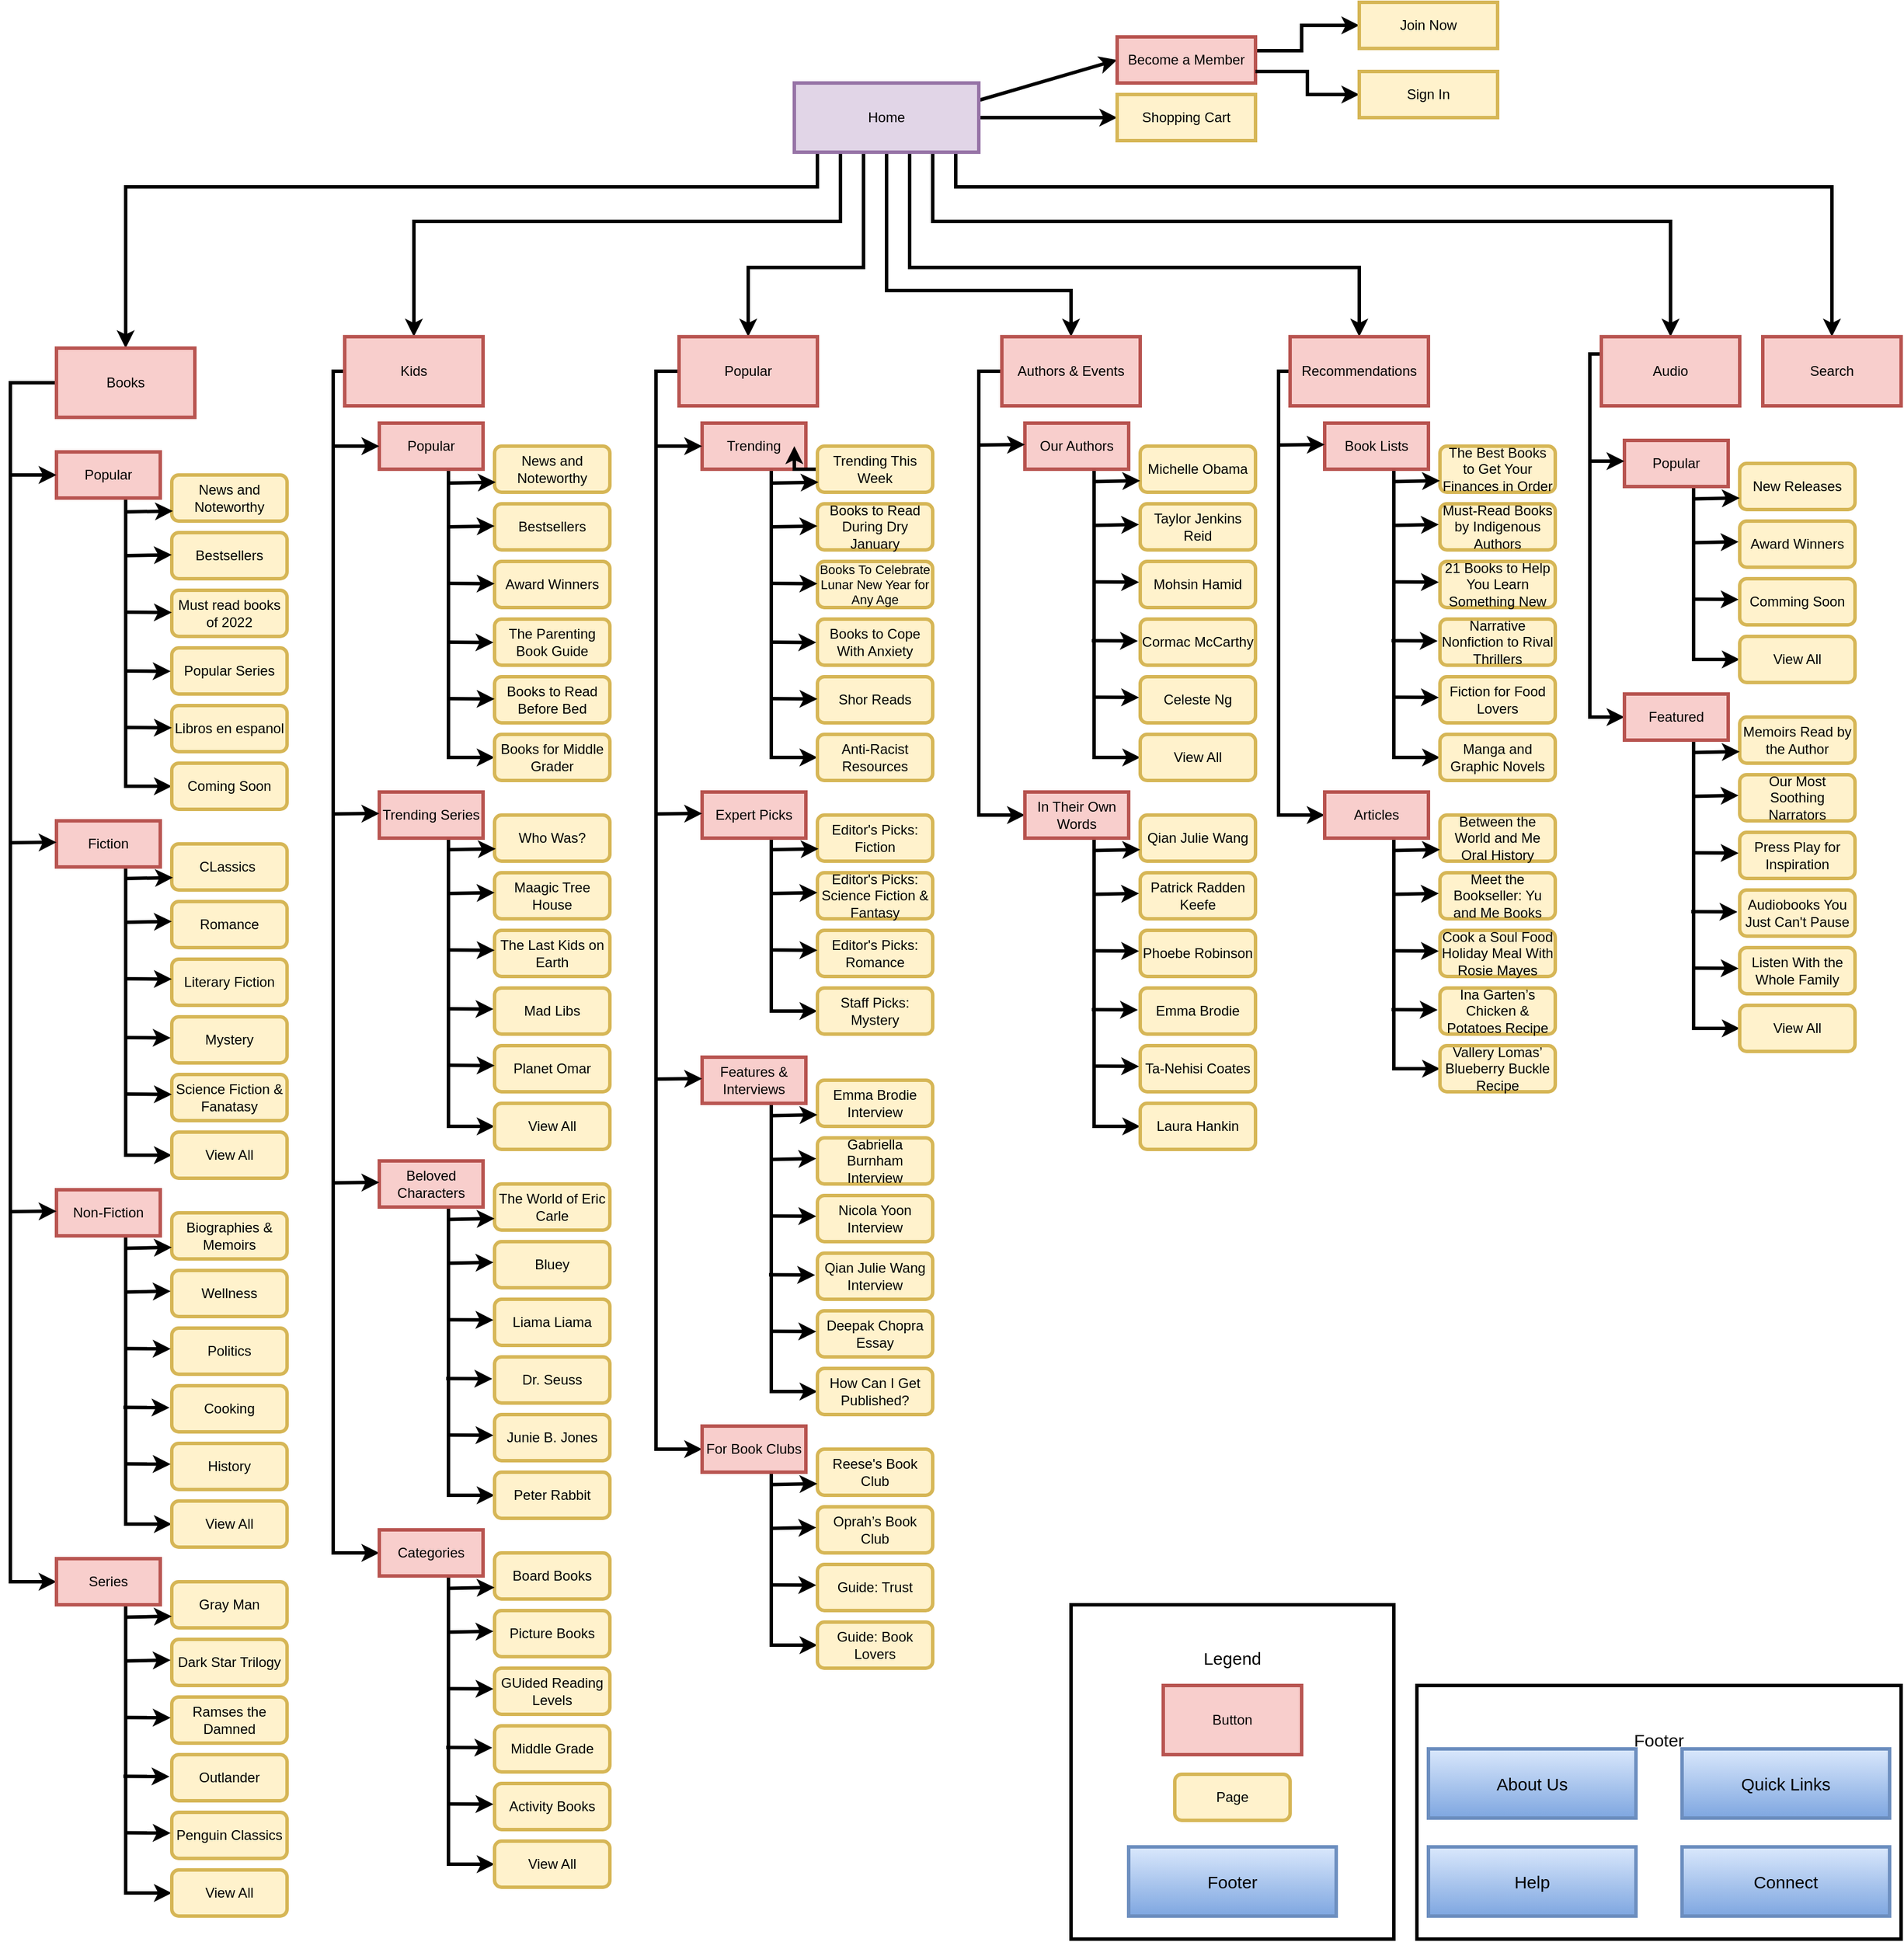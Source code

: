 <mxfile version="20.8.10" type="github">
  <diagram name="Page-1" id="6nl35vsLAsva88mgKixI">
    <mxGraphModel dx="5050" dy="3264" grid="1" gridSize="10" guides="1" tooltips="1" connect="1" arrows="1" fold="1" page="1" pageScale="1" pageWidth="850" pageHeight="1100" math="0" shadow="0">
      <root>
        <mxCell id="0" />
        <mxCell id="1" parent="0" />
        <mxCell id="32BIUNfI5PEhhxOzhy4X-21" value="Footer&lt;br&gt;&lt;br&gt;&lt;br&gt;&lt;br&gt;&lt;br&gt;&lt;br&gt;&lt;br&gt;&lt;br&gt;" style="rounded=0;whiteSpace=wrap;html=1;strokeWidth=3;fontSize=15;" vertex="1" parent="1">
          <mxGeometry x="420" y="380" width="420" height="220" as="geometry" />
        </mxCell>
        <mxCell id="sVJqD786YdZGdAk7iiqr-3" value="" style="edgeStyle=orthogonalEdgeStyle;rounded=0;orthogonalLoop=1;jettySize=auto;html=1;strokeWidth=3;" parent="1" source="sVJqD786YdZGdAk7iiqr-1" target="sVJqD786YdZGdAk7iiqr-2" edge="1">
          <mxGeometry relative="1" as="geometry">
            <Array as="points">
              <mxPoint x="-40" y="-830" />
              <mxPoint x="120" y="-830" />
            </Array>
          </mxGeometry>
        </mxCell>
        <mxCell id="sVJqD786YdZGdAk7iiqr-17" style="edgeStyle=orthogonalEdgeStyle;rounded=0;orthogonalLoop=1;jettySize=auto;html=1;exitX=0;exitY=0.5;exitDx=0;exitDy=0;entryX=0.5;entryY=0;entryDx=0;entryDy=0;strokeWidth=3;" parent="1" source="sVJqD786YdZGdAk7iiqr-1" target="sVJqD786YdZGdAk7iiqr-4" edge="1">
          <mxGeometry relative="1" as="geometry">
            <Array as="points">
              <mxPoint x="-60" y="-980" />
              <mxPoint x="-60" y="-850" />
              <mxPoint x="-160" y="-850" />
            </Array>
            <mxPoint x="-250" y="-800" as="targetPoint" />
          </mxGeometry>
        </mxCell>
        <mxCell id="sVJqD786YdZGdAk7iiqr-19" style="edgeStyle=orthogonalEdgeStyle;rounded=0;orthogonalLoop=1;jettySize=auto;html=1;exitX=0;exitY=0.5;exitDx=0;exitDy=0;entryX=0.5;entryY=0;entryDx=0;entryDy=0;strokeWidth=3;" parent="1" source="sVJqD786YdZGdAk7iiqr-1" target="sVJqD786YdZGdAk7iiqr-6" edge="1">
          <mxGeometry relative="1" as="geometry">
            <Array as="points">
              <mxPoint x="-80" y="-980" />
              <mxPoint x="-80" y="-890" />
              <mxPoint x="-450" y="-890" />
            </Array>
            <mxPoint x="-340" y="-840" as="targetPoint" />
          </mxGeometry>
        </mxCell>
        <mxCell id="sVJqD786YdZGdAk7iiqr-21" style="edgeStyle=orthogonalEdgeStyle;rounded=0;orthogonalLoop=1;jettySize=auto;html=1;exitX=0;exitY=0.25;exitDx=0;exitDy=0;entryX=0.5;entryY=0;entryDx=0;entryDy=0;strokeWidth=3;" parent="1" source="sVJqD786YdZGdAk7iiqr-1" target="sVJqD786YdZGdAk7iiqr-8" edge="1">
          <mxGeometry relative="1" as="geometry">
            <Array as="points">
              <mxPoint x="-100" y="-995" />
              <mxPoint x="-100" y="-920" />
              <mxPoint x="-700" y="-920" />
            </Array>
          </mxGeometry>
        </mxCell>
        <mxCell id="sVJqD786YdZGdAk7iiqr-23" style="edgeStyle=orthogonalEdgeStyle;rounded=0;orthogonalLoop=1;jettySize=auto;html=1;exitX=1;exitY=0.5;exitDx=0;exitDy=0;entryX=0.5;entryY=0;entryDx=0;entryDy=0;strokeWidth=3;" parent="1" source="sVJqD786YdZGdAk7iiqr-1" target="sVJqD786YdZGdAk7iiqr-10" edge="1">
          <mxGeometry relative="1" as="geometry">
            <Array as="points">
              <mxPoint x="-20" y="-980" />
              <mxPoint x="-20" y="-850" />
              <mxPoint x="370" y="-850" />
            </Array>
            <mxPoint x="380" y="-810" as="targetPoint" />
          </mxGeometry>
        </mxCell>
        <mxCell id="sVJqD786YdZGdAk7iiqr-26" style="edgeStyle=orthogonalEdgeStyle;rounded=0;orthogonalLoop=1;jettySize=auto;html=1;exitX=1;exitY=0.5;exitDx=0;exitDy=0;entryX=0.5;entryY=0;entryDx=0;entryDy=0;strokeWidth=3;" parent="1" source="sVJqD786YdZGdAk7iiqr-1" target="sVJqD786YdZGdAk7iiqr-12" edge="1">
          <mxGeometry relative="1" as="geometry">
            <Array as="points">
              <mxPoint y="-980" />
              <mxPoint y="-890" />
              <mxPoint x="640" y="-890" />
            </Array>
          </mxGeometry>
        </mxCell>
        <mxCell id="sVJqD786YdZGdAk7iiqr-28" style="edgeStyle=orthogonalEdgeStyle;rounded=0;orthogonalLoop=1;jettySize=auto;html=1;exitX=1;exitY=0;exitDx=0;exitDy=0;entryX=0.5;entryY=0;entryDx=0;entryDy=0;strokeWidth=3;" parent="1" source="sVJqD786YdZGdAk7iiqr-1" target="sVJqD786YdZGdAk7iiqr-14" edge="1">
          <mxGeometry relative="1" as="geometry">
            <Array as="points">
              <mxPoint x="20" y="-1010" />
              <mxPoint x="20" y="-920" />
              <mxPoint x="780" y="-920" />
            </Array>
          </mxGeometry>
        </mxCell>
        <mxCell id="sVJqD786YdZGdAk7iiqr-37" style="rounded=0;orthogonalLoop=1;jettySize=auto;html=1;exitX=1;exitY=0.25;exitDx=0;exitDy=0;entryX=0;entryY=0.5;entryDx=0;entryDy=0;strokeWidth=3;" parent="1" source="sVJqD786YdZGdAk7iiqr-1" target="sVJqD786YdZGdAk7iiqr-40" edge="1">
          <mxGeometry relative="1" as="geometry">
            <mxPoint x="140" y="-1060" as="targetPoint" />
          </mxGeometry>
        </mxCell>
        <mxCell id="sVJqD786YdZGdAk7iiqr-38" style="edgeStyle=none;rounded=0;orthogonalLoop=1;jettySize=auto;html=1;exitX=1;exitY=0.5;exitDx=0;exitDy=0;entryX=0;entryY=0.5;entryDx=0;entryDy=0;strokeWidth=3;" parent="1" source="sVJqD786YdZGdAk7iiqr-1" target="sVJqD786YdZGdAk7iiqr-41" edge="1">
          <mxGeometry relative="1" as="geometry">
            <mxPoint x="150" y="-980.333" as="targetPoint" />
          </mxGeometry>
        </mxCell>
        <mxCell id="sVJqD786YdZGdAk7iiqr-1" value="Home" style="rounded=0;whiteSpace=wrap;html=1;fillColor=#e1d5e7;strokeColor=#9673a6;strokeWidth=3;" parent="1" vertex="1">
          <mxGeometry x="-120" y="-1010" width="160" height="60" as="geometry" />
        </mxCell>
        <mxCell id="sVJqD786YdZGdAk7iiqr-359" style="edgeStyle=elbowEdgeStyle;rounded=0;orthogonalLoop=1;jettySize=auto;html=1;exitX=0;exitY=0.5;exitDx=0;exitDy=0;entryX=0;entryY=0.5;entryDx=0;entryDy=0;shadow=0;strokeWidth=3;" parent="1" source="sVJqD786YdZGdAk7iiqr-2" target="sVJqD786YdZGdAk7iiqr-274" edge="1">
          <mxGeometry relative="1" as="geometry">
            <Array as="points">
              <mxPoint x="40" y="-560" />
            </Array>
          </mxGeometry>
        </mxCell>
        <mxCell id="sVJqD786YdZGdAk7iiqr-2" value="Authors &amp;amp; Events" style="rounded=0;whiteSpace=wrap;html=1;fillColor=#f8cecc;strokeColor=#b85450;strokeWidth=3;" parent="1" vertex="1">
          <mxGeometry x="60" y="-790" width="120" height="60" as="geometry" />
        </mxCell>
        <mxCell id="sVJqD786YdZGdAk7iiqr-356" style="edgeStyle=elbowEdgeStyle;rounded=0;orthogonalLoop=1;jettySize=auto;html=1;exitX=0;exitY=0.5;exitDx=0;exitDy=0;entryX=0;entryY=0.5;entryDx=0;entryDy=0;shadow=0;strokeWidth=3;" parent="1" source="sVJqD786YdZGdAk7iiqr-4" target="sVJqD786YdZGdAk7iiqr-234" edge="1">
          <mxGeometry relative="1" as="geometry">
            <Array as="points">
              <mxPoint x="-240" y="-240" />
            </Array>
          </mxGeometry>
        </mxCell>
        <mxCell id="sVJqD786YdZGdAk7iiqr-4" value="Popular" style="rounded=0;whiteSpace=wrap;html=1;fillColor=#f8cecc;strokeColor=#b85450;strokeWidth=3;" parent="1" vertex="1">
          <mxGeometry x="-220" y="-790" width="120" height="60" as="geometry" />
        </mxCell>
        <mxCell id="sVJqD786YdZGdAk7iiqr-354" style="edgeStyle=elbowEdgeStyle;rounded=0;orthogonalLoop=1;jettySize=auto;html=1;exitX=0;exitY=0.5;exitDx=0;exitDy=0;entryX=0;entryY=0.5;entryDx=0;entryDy=0;shadow=0;strokeWidth=3;" parent="1" source="sVJqD786YdZGdAk7iiqr-6" target="sVJqD786YdZGdAk7iiqr-178" edge="1">
          <mxGeometry relative="1" as="geometry">
            <Array as="points">
              <mxPoint x="-520" y="-240" />
            </Array>
          </mxGeometry>
        </mxCell>
        <mxCell id="sVJqD786YdZGdAk7iiqr-6" value="Kids" style="rounded=0;whiteSpace=wrap;html=1;fillColor=#f8cecc;strokeColor=#b85450;strokeWidth=3;" parent="1" vertex="1">
          <mxGeometry x="-510" y="-790" width="120" height="60" as="geometry" />
        </mxCell>
        <mxCell id="sVJqD786YdZGdAk7iiqr-98" style="edgeStyle=elbowEdgeStyle;rounded=0;orthogonalLoop=1;jettySize=auto;html=1;exitX=0;exitY=0.5;exitDx=0;exitDy=0;entryX=0;entryY=0.5;entryDx=0;entryDy=0;shadow=0;strokeWidth=3;" parent="1" source="sVJqD786YdZGdAk7iiqr-8" target="sVJqD786YdZGdAk7iiqr-81" edge="1">
          <mxGeometry relative="1" as="geometry">
            <Array as="points">
              <mxPoint x="-800" y="100" />
              <mxPoint x="-800" y="-162" />
            </Array>
          </mxGeometry>
        </mxCell>
        <mxCell id="sVJqD786YdZGdAk7iiqr-8" value="Books" style="rounded=0;whiteSpace=wrap;html=1;fillColor=#f8cecc;strokeColor=#b85450;strokeWidth=3;" parent="1" vertex="1">
          <mxGeometry x="-760" y="-780" width="120" height="60" as="geometry" />
        </mxCell>
        <mxCell id="sVJqD786YdZGdAk7iiqr-361" style="edgeStyle=elbowEdgeStyle;rounded=0;orthogonalLoop=1;jettySize=auto;html=1;exitX=0;exitY=0.5;exitDx=0;exitDy=0;entryX=0;entryY=0.5;entryDx=0;entryDy=0;shadow=0;strokeWidth=3;" parent="1" source="sVJqD786YdZGdAk7iiqr-10" target="sVJqD786YdZGdAk7iiqr-302" edge="1">
          <mxGeometry relative="1" as="geometry">
            <Array as="points">
              <mxPoint x="300" y="-580" />
            </Array>
          </mxGeometry>
        </mxCell>
        <mxCell id="sVJqD786YdZGdAk7iiqr-10" value="Recommendations" style="rounded=0;whiteSpace=wrap;html=1;fillColor=#f8cecc;strokeColor=#b85450;strokeWidth=3;" parent="1" vertex="1">
          <mxGeometry x="310" y="-790" width="120" height="60" as="geometry" />
        </mxCell>
        <mxCell id="sVJqD786YdZGdAk7iiqr-363" style="edgeStyle=elbowEdgeStyle;rounded=0;orthogonalLoop=1;jettySize=auto;html=1;exitX=0;exitY=0.25;exitDx=0;exitDy=0;entryX=0;entryY=0.5;entryDx=0;entryDy=0;shadow=0;strokeWidth=3;" parent="1" source="sVJqD786YdZGdAk7iiqr-12" target="sVJqD786YdZGdAk7iiqr-329" edge="1">
          <mxGeometry relative="1" as="geometry">
            <Array as="points">
              <mxPoint x="570" y="-620" />
            </Array>
          </mxGeometry>
        </mxCell>
        <mxCell id="sVJqD786YdZGdAk7iiqr-12" value="Audio" style="rounded=0;whiteSpace=wrap;html=1;fillColor=#f8cecc;strokeColor=#b85450;strokeWidth=3;" parent="1" vertex="1">
          <mxGeometry x="580" y="-790" width="120" height="60" as="geometry" />
        </mxCell>
        <mxCell id="sVJqD786YdZGdAk7iiqr-14" value="Search" style="rounded=0;whiteSpace=wrap;html=1;fillColor=#f8cecc;strokeColor=#b85450;strokeWidth=3;" parent="1" vertex="1">
          <mxGeometry x="720" y="-790" width="120" height="60" as="geometry" />
        </mxCell>
        <mxCell id="sVJqD786YdZGdAk7iiqr-49" style="rounded=0;orthogonalLoop=1;jettySize=auto;html=1;exitX=1;exitY=0.5;exitDx=0;exitDy=0;edgeStyle=elbowEdgeStyle;strokeWidth=3;" parent="1" edge="1">
          <mxGeometry relative="1" as="geometry">
            <mxPoint x="370" y="-1060" as="targetPoint" />
            <mxPoint x="280" y="-1038" as="sourcePoint" />
            <Array as="points">
              <mxPoint x="320" y="-1058" />
            </Array>
          </mxGeometry>
        </mxCell>
        <mxCell id="sVJqD786YdZGdAk7iiqr-40" value="Become a Member" style="rounded=0;whiteSpace=wrap;html=1;fillColor=#f8cecc;strokeColor=#b85450;strokeWidth=3;" parent="1" vertex="1">
          <mxGeometry x="160" y="-1050" width="120" height="40" as="geometry" />
        </mxCell>
        <mxCell id="sVJqD786YdZGdAk7iiqr-41" value="Shopping Cart" style="rounded=0;whiteSpace=wrap;html=1;fillColor=#fff2cc;strokeColor=#d6b656;strokeWidth=3;" parent="1" vertex="1">
          <mxGeometry x="160" y="-1000" width="120" height="40" as="geometry" />
        </mxCell>
        <mxCell id="sVJqD786YdZGdAk7iiqr-50" style="rounded=0;orthogonalLoop=1;jettySize=auto;html=1;exitX=1;exitY=0.75;exitDx=0;exitDy=0;edgeStyle=elbowEdgeStyle;shadow=0;strokeWidth=3;" parent="1" source="sVJqD786YdZGdAk7iiqr-40" edge="1">
          <mxGeometry relative="1" as="geometry">
            <mxPoint x="370" y="-1000" as="targetPoint" />
            <mxPoint x="270" y="-1020.0" as="sourcePoint" />
            <Array as="points" />
          </mxGeometry>
        </mxCell>
        <mxCell id="sVJqD786YdZGdAk7iiqr-51" value="Join Now" style="rounded=0;whiteSpace=wrap;html=1;fillColor=#fff2cc;strokeColor=#d6b656;strokeWidth=3;" parent="1" vertex="1">
          <mxGeometry x="370" y="-1080" width="120" height="40" as="geometry" />
        </mxCell>
        <mxCell id="sVJqD786YdZGdAk7iiqr-52" value="Sign In" style="rounded=0;whiteSpace=wrap;html=1;fillColor=#fff2cc;strokeColor=#d6b656;strokeWidth=3;" parent="1" vertex="1">
          <mxGeometry x="370" y="-1020" width="120" height="40" as="geometry" />
        </mxCell>
        <mxCell id="sVJqD786YdZGdAk7iiqr-103" style="edgeStyle=elbowEdgeStyle;rounded=0;orthogonalLoop=1;jettySize=auto;html=1;exitX=0.75;exitY=1;exitDx=0;exitDy=0;entryX=0;entryY=0.5;entryDx=0;entryDy=0;shadow=0;strokeWidth=3;" parent="1" source="sVJqD786YdZGdAk7iiqr-56" target="sVJqD786YdZGdAk7iiqr-72" edge="1">
          <mxGeometry relative="1" as="geometry">
            <Array as="points">
              <mxPoint x="-700" y="-540" />
              <mxPoint x="-700" y="-520" />
            </Array>
          </mxGeometry>
        </mxCell>
        <mxCell id="sVJqD786YdZGdAk7iiqr-56" value="Popular" style="rounded=0;whiteSpace=wrap;html=1;fillColor=#f8cecc;strokeColor=#b85450;strokeWidth=3;" parent="1" vertex="1">
          <mxGeometry x="-760" y="-690" width="90" height="40" as="geometry" />
        </mxCell>
        <mxCell id="sVJqD786YdZGdAk7iiqr-128" style="edgeStyle=elbowEdgeStyle;rounded=0;orthogonalLoop=1;jettySize=auto;html=1;exitX=0.5;exitY=1;exitDx=0;exitDy=0;entryX=0;entryY=0.5;entryDx=0;entryDy=0;shadow=0;strokeWidth=3;" parent="1" source="sVJqD786YdZGdAk7iiqr-57" target="sVJqD786YdZGdAk7iiqr-80" edge="1">
          <mxGeometry relative="1" as="geometry">
            <Array as="points">
              <mxPoint x="-700" y="-200" />
            </Array>
          </mxGeometry>
        </mxCell>
        <mxCell id="sVJqD786YdZGdAk7iiqr-57" value="Fiction" style="rounded=0;whiteSpace=wrap;html=1;fillColor=#f8cecc;strokeColor=#b85450;strokeWidth=3;" parent="1" vertex="1">
          <mxGeometry x="-760" y="-370" width="90" height="40" as="geometry" />
        </mxCell>
        <mxCell id="sVJqD786YdZGdAk7iiqr-144" style="edgeStyle=elbowEdgeStyle;rounded=0;orthogonalLoop=1;jettySize=auto;html=1;exitX=0.75;exitY=1;exitDx=0;exitDy=0;entryX=0;entryY=0.5;entryDx=0;entryDy=0;shadow=0;strokeWidth=3;" parent="1" source="sVJqD786YdZGdAk7iiqr-58" target="sVJqD786YdZGdAk7iiqr-94" edge="1">
          <mxGeometry relative="1" as="geometry">
            <Array as="points">
              <mxPoint x="-700" y="120" />
            </Array>
          </mxGeometry>
        </mxCell>
        <mxCell id="sVJqD786YdZGdAk7iiqr-58" value="Non-Fiction" style="rounded=0;whiteSpace=wrap;html=1;fillColor=#f8cecc;strokeColor=#b85450;strokeWidth=3;" parent="1" vertex="1">
          <mxGeometry x="-760" y="-50" width="90" height="40" as="geometry" />
        </mxCell>
        <mxCell id="sVJqD786YdZGdAk7iiqr-62" value="News and Noteworthy" style="rounded=1;whiteSpace=wrap;html=1;fillColor=#fff2cc;strokeColor=#d6b656;strokeWidth=3;" parent="1" vertex="1">
          <mxGeometry x="-660" y="-670" width="100" height="40" as="geometry" />
        </mxCell>
        <mxCell id="sVJqD786YdZGdAk7iiqr-65" value="Bestsellers" style="rounded=1;whiteSpace=wrap;html=1;fillColor=#fff2cc;strokeColor=#d6b656;strokeWidth=3;" parent="1" vertex="1">
          <mxGeometry x="-660" y="-620" width="100" height="40" as="geometry" />
        </mxCell>
        <mxCell id="sVJqD786YdZGdAk7iiqr-66" value="Must read books of 2022" style="rounded=1;whiteSpace=wrap;html=1;fillColor=#fff2cc;strokeColor=#d6b656;strokeWidth=3;" parent="1" vertex="1">
          <mxGeometry x="-660" y="-570" width="100" height="40" as="geometry" />
        </mxCell>
        <mxCell id="sVJqD786YdZGdAk7iiqr-67" value="Popular Series" style="rounded=1;whiteSpace=wrap;html=1;fillColor=#fff2cc;strokeColor=#d6b656;strokeWidth=3;" parent="1" vertex="1">
          <mxGeometry x="-660" y="-520" width="100" height="40" as="geometry" />
        </mxCell>
        <mxCell id="sVJqD786YdZGdAk7iiqr-71" value="Libros en espanol" style="rounded=1;whiteSpace=wrap;html=1;fillColor=#fff2cc;strokeColor=#d6b656;strokeWidth=3;" parent="1" vertex="1">
          <mxGeometry x="-660" y="-470" width="100" height="40" as="geometry" />
        </mxCell>
        <mxCell id="sVJqD786YdZGdAk7iiqr-72" value="Coming Soon" style="rounded=1;whiteSpace=wrap;html=1;fillColor=#fff2cc;strokeColor=#d6b656;strokeWidth=3;" parent="1" vertex="1">
          <mxGeometry x="-660" y="-420" width="100" height="40" as="geometry" />
        </mxCell>
        <mxCell id="sVJqD786YdZGdAk7iiqr-75" value="CLassics&lt;span style=&quot;white-space: pre;&quot;&gt; &lt;/span&gt;" style="rounded=1;whiteSpace=wrap;html=1;fillColor=#fff2cc;strokeColor=#d6b656;strokeWidth=3;" parent="1" vertex="1">
          <mxGeometry x="-660" y="-350" width="100" height="40" as="geometry" />
        </mxCell>
        <mxCell id="sVJqD786YdZGdAk7iiqr-76" value="Romance" style="rounded=1;whiteSpace=wrap;html=1;fillColor=#fff2cc;strokeColor=#d6b656;strokeWidth=3;" parent="1" vertex="1">
          <mxGeometry x="-660" y="-300" width="100" height="40" as="geometry" />
        </mxCell>
        <mxCell id="sVJqD786YdZGdAk7iiqr-77" value="Literary Fiction" style="rounded=1;whiteSpace=wrap;html=1;fillColor=#fff2cc;strokeColor=#d6b656;strokeWidth=3;" parent="1" vertex="1">
          <mxGeometry x="-660" y="-250" width="100" height="40" as="geometry" />
        </mxCell>
        <mxCell id="sVJqD786YdZGdAk7iiqr-78" value="Mystery" style="rounded=1;whiteSpace=wrap;html=1;fillColor=#fff2cc;strokeColor=#d6b656;strokeWidth=3;" parent="1" vertex="1">
          <mxGeometry x="-660" y="-200" width="100" height="40" as="geometry" />
        </mxCell>
        <mxCell id="sVJqD786YdZGdAk7iiqr-79" value="Science Fiction &amp;amp; Fanatasy" style="rounded=1;whiteSpace=wrap;html=1;fillColor=#fff2cc;strokeColor=#d6b656;strokeWidth=3;" parent="1" vertex="1">
          <mxGeometry x="-660" y="-150" width="100" height="40" as="geometry" />
        </mxCell>
        <mxCell id="sVJqD786YdZGdAk7iiqr-80" value="View All" style="rounded=1;whiteSpace=wrap;html=1;fillColor=#fff2cc;strokeColor=#d6b656;strokeWidth=3;" parent="1" vertex="1">
          <mxGeometry x="-660" y="-100" width="100" height="40" as="geometry" />
        </mxCell>
        <mxCell id="sVJqD786YdZGdAk7iiqr-158" style="edgeStyle=elbowEdgeStyle;rounded=0;orthogonalLoop=1;jettySize=auto;html=1;exitX=0.75;exitY=1;exitDx=0;exitDy=0;entryX=0;entryY=0.5;entryDx=0;entryDy=0;shadow=0;strokeWidth=3;" parent="1" source="sVJqD786YdZGdAk7iiqr-81" target="sVJqD786YdZGdAk7iiqr-87" edge="1">
          <mxGeometry relative="1" as="geometry">
            <Array as="points">
              <mxPoint x="-700" y="440" />
            </Array>
          </mxGeometry>
        </mxCell>
        <mxCell id="sVJqD786YdZGdAk7iiqr-81" value="Series" style="rounded=0;whiteSpace=wrap;html=1;fillColor=#f8cecc;strokeColor=#b85450;strokeWidth=3;" parent="1" vertex="1">
          <mxGeometry x="-760" y="270" width="90" height="40" as="geometry" />
        </mxCell>
        <mxCell id="sVJqD786YdZGdAk7iiqr-82" value="Gray Man" style="rounded=1;whiteSpace=wrap;html=1;fillColor=#fff2cc;strokeColor=#d6b656;strokeWidth=3;" parent="1" vertex="1">
          <mxGeometry x="-660" y="290" width="100" height="40" as="geometry" />
        </mxCell>
        <mxCell id="sVJqD786YdZGdAk7iiqr-83" value="Dark Star Trilogy" style="rounded=1;whiteSpace=wrap;html=1;fillColor=#fff2cc;strokeColor=#d6b656;strokeWidth=3;" parent="1" vertex="1">
          <mxGeometry x="-660" y="340" width="100" height="40" as="geometry" />
        </mxCell>
        <mxCell id="sVJqD786YdZGdAk7iiqr-84" value="Ramses the Damned" style="rounded=1;whiteSpace=wrap;html=1;fillColor=#fff2cc;strokeColor=#d6b656;strokeWidth=3;" parent="1" vertex="1">
          <mxGeometry x="-660" y="390" width="100" height="40" as="geometry" />
        </mxCell>
        <mxCell id="sVJqD786YdZGdAk7iiqr-85" value="Outlander" style="rounded=1;whiteSpace=wrap;html=1;fillColor=#fff2cc;strokeColor=#d6b656;strokeWidth=3;" parent="1" vertex="1">
          <mxGeometry x="-660" y="440" width="100" height="40" as="geometry" />
        </mxCell>
        <mxCell id="sVJqD786YdZGdAk7iiqr-86" value="Penguin Classics" style="rounded=1;whiteSpace=wrap;html=1;fillColor=#fff2cc;strokeColor=#d6b656;strokeWidth=3;" parent="1" vertex="1">
          <mxGeometry x="-660" y="490" width="100" height="40" as="geometry" />
        </mxCell>
        <mxCell id="sVJqD786YdZGdAk7iiqr-87" value="View All" style="rounded=1;whiteSpace=wrap;html=1;fillColor=#fff2cc;strokeColor=#d6b656;strokeWidth=3;" parent="1" vertex="1">
          <mxGeometry x="-660" y="540" width="100" height="40" as="geometry" />
        </mxCell>
        <mxCell id="sVJqD786YdZGdAk7iiqr-89" value="Biographies &amp;amp; Memoirs" style="rounded=1;whiteSpace=wrap;html=1;fillColor=#fff2cc;strokeColor=#d6b656;strokeWidth=3;" parent="1" vertex="1">
          <mxGeometry x="-660" y="-30" width="100" height="40" as="geometry" />
        </mxCell>
        <mxCell id="sVJqD786YdZGdAk7iiqr-90" value="Wellness" style="rounded=1;whiteSpace=wrap;html=1;fillColor=#fff2cc;strokeColor=#d6b656;strokeWidth=3;" parent="1" vertex="1">
          <mxGeometry x="-660" y="20" width="100" height="40" as="geometry" />
        </mxCell>
        <mxCell id="sVJqD786YdZGdAk7iiqr-91" value="Politics" style="rounded=1;whiteSpace=wrap;html=1;fillColor=#fff2cc;strokeColor=#d6b656;strokeWidth=3;" parent="1" vertex="1">
          <mxGeometry x="-660" y="70" width="100" height="40" as="geometry" />
        </mxCell>
        <mxCell id="sVJqD786YdZGdAk7iiqr-92" value="Cooking" style="rounded=1;whiteSpace=wrap;html=1;fillColor=#fff2cc;strokeColor=#d6b656;strokeWidth=3;" parent="1" vertex="1">
          <mxGeometry x="-660" y="120" width="100" height="40" as="geometry" />
        </mxCell>
        <mxCell id="sVJqD786YdZGdAk7iiqr-93" value="History" style="rounded=1;whiteSpace=wrap;html=1;fillColor=#fff2cc;strokeColor=#d6b656;strokeWidth=3;" parent="1" vertex="1">
          <mxGeometry x="-660" y="170" width="100" height="40" as="geometry" />
        </mxCell>
        <mxCell id="sVJqD786YdZGdAk7iiqr-94" value="View All" style="rounded=1;whiteSpace=wrap;html=1;fillColor=#fff2cc;strokeColor=#d6b656;strokeWidth=3;" parent="1" vertex="1">
          <mxGeometry x="-660" y="220" width="100" height="40" as="geometry" />
        </mxCell>
        <mxCell id="sVJqD786YdZGdAk7iiqr-95" value="" style="endArrow=classic;html=1;rounded=0;shadow=0;strokeWidth=3;" parent="1" edge="1">
          <mxGeometry width="50" height="50" relative="1" as="geometry">
            <mxPoint x="-800" y="-670" as="sourcePoint" />
            <mxPoint x="-760" y="-670" as="targetPoint" />
          </mxGeometry>
        </mxCell>
        <mxCell id="sVJqD786YdZGdAk7iiqr-97" value="" style="endArrow=classic;html=1;rounded=0;shadow=0;strokeWidth=3;" parent="1" edge="1">
          <mxGeometry width="50" height="50" relative="1" as="geometry">
            <mxPoint x="-800" y="-31" as="sourcePoint" />
            <mxPoint x="-760" y="-31.43" as="targetPoint" />
          </mxGeometry>
        </mxCell>
        <mxCell id="sVJqD786YdZGdAk7iiqr-99" value="" style="endArrow=classic;html=1;rounded=0;shadow=0;strokeWidth=3;" parent="1" edge="1">
          <mxGeometry width="50" height="50" relative="1" as="geometry">
            <mxPoint x="-700" y="-600" as="sourcePoint" />
            <mxPoint x="-660" y="-600.71" as="targetPoint" />
          </mxGeometry>
        </mxCell>
        <mxCell id="sVJqD786YdZGdAk7iiqr-101" value="" style="endArrow=classic;html=1;rounded=0;shadow=0;strokeWidth=3;" parent="1" edge="1">
          <mxGeometry width="50" height="50" relative="1" as="geometry">
            <mxPoint x="-800" y="-351" as="sourcePoint" />
            <mxPoint x="-760" y="-351.43" as="targetPoint" />
          </mxGeometry>
        </mxCell>
        <mxCell id="sVJqD786YdZGdAk7iiqr-102" value="" style="endArrow=classic;html=1;rounded=0;shadow=0;strokeWidth=3;" parent="1" edge="1">
          <mxGeometry width="50" height="50" relative="1" as="geometry">
            <mxPoint x="-700" y="-451" as="sourcePoint" />
            <mxPoint x="-660" y="-450.71" as="targetPoint" />
          </mxGeometry>
        </mxCell>
        <mxCell id="sVJqD786YdZGdAk7iiqr-106" value="" style="endArrow=classic;html=1;rounded=0;shadow=0;strokeWidth=3;" parent="1" edge="1">
          <mxGeometry width="50" height="50" relative="1" as="geometry">
            <mxPoint x="-701" y="-500" as="sourcePoint" />
            <mxPoint x="-661" y="-499.71" as="targetPoint" />
          </mxGeometry>
        </mxCell>
        <mxCell id="sVJqD786YdZGdAk7iiqr-108" value="" style="endArrow=classic;html=1;rounded=0;shadow=0;strokeWidth=3;" parent="1" edge="1">
          <mxGeometry width="50" height="50" relative="1" as="geometry">
            <mxPoint x="-700" y="-551" as="sourcePoint" />
            <mxPoint x="-660" y="-550.71" as="targetPoint" />
          </mxGeometry>
        </mxCell>
        <mxCell id="sVJqD786YdZGdAk7iiqr-109" value="" style="endArrow=classic;html=1;rounded=0;shadow=0;strokeWidth=3;" parent="1" edge="1">
          <mxGeometry width="50" height="50" relative="1" as="geometry">
            <mxPoint x="-699" y="-638" as="sourcePoint" />
            <mxPoint x="-659" y="-638.71" as="targetPoint" />
          </mxGeometry>
        </mxCell>
        <mxCell id="sVJqD786YdZGdAk7iiqr-121" value="" style="endArrow=classic;html=1;rounded=0;shadow=0;strokeWidth=3;" parent="1" edge="1">
          <mxGeometry width="50" height="50" relative="1" as="geometry">
            <mxPoint x="-700" y="-282" as="sourcePoint" />
            <mxPoint x="-660" y="-282.71" as="targetPoint" />
          </mxGeometry>
        </mxCell>
        <mxCell id="sVJqD786YdZGdAk7iiqr-122" value="" style="endArrow=classic;html=1;rounded=0;shadow=0;strokeWidth=3;" parent="1" edge="1">
          <mxGeometry width="50" height="50" relative="1" as="geometry">
            <mxPoint x="-700" y="-133" as="sourcePoint" />
            <mxPoint x="-660" y="-132.71" as="targetPoint" />
          </mxGeometry>
        </mxCell>
        <mxCell id="sVJqD786YdZGdAk7iiqr-123" value="" style="endArrow=classic;html=1;rounded=0;shadow=0;strokeWidth=3;" parent="1" edge="1">
          <mxGeometry width="50" height="50" relative="1" as="geometry">
            <mxPoint x="-701" y="-182" as="sourcePoint" />
            <mxPoint x="-661" y="-181.71" as="targetPoint" />
          </mxGeometry>
        </mxCell>
        <mxCell id="sVJqD786YdZGdAk7iiqr-124" value="" style="endArrow=classic;html=1;rounded=0;shadow=0;strokeWidth=3;" parent="1" edge="1">
          <mxGeometry width="50" height="50" relative="1" as="geometry">
            <mxPoint x="-700" y="-233" as="sourcePoint" />
            <mxPoint x="-660" y="-232.71" as="targetPoint" />
          </mxGeometry>
        </mxCell>
        <mxCell id="sVJqD786YdZGdAk7iiqr-125" value="" style="endArrow=classic;html=1;rounded=0;shadow=0;strokeWidth=3;" parent="1" edge="1">
          <mxGeometry width="50" height="50" relative="1" as="geometry">
            <mxPoint x="-699" y="-320" as="sourcePoint" />
            <mxPoint x="-659" y="-320.71" as="targetPoint" />
          </mxGeometry>
        </mxCell>
        <mxCell id="sVJqD786YdZGdAk7iiqr-135" value="" style="endArrow=classic;html=1;rounded=0;shadow=0;strokeWidth=3;" parent="1" edge="1">
          <mxGeometry width="50" height="50" relative="1" as="geometry">
            <mxPoint x="-701" y="38.71" as="sourcePoint" />
            <mxPoint x="-661" y="38" as="targetPoint" />
          </mxGeometry>
        </mxCell>
        <mxCell id="sVJqD786YdZGdAk7iiqr-136" value="" style="endArrow=classic;html=1;rounded=0;shadow=0;strokeWidth=3;" parent="1" edge="1">
          <mxGeometry width="50" height="50" relative="1" as="geometry">
            <mxPoint x="-701" y="187.71" as="sourcePoint" />
            <mxPoint x="-661" y="188" as="targetPoint" />
          </mxGeometry>
        </mxCell>
        <mxCell id="sVJqD786YdZGdAk7iiqr-137" value="" style="endArrow=classic;html=1;rounded=0;shadow=0;strokeWidth=3;" parent="1" edge="1">
          <mxGeometry width="50" height="50" relative="1" as="geometry">
            <mxPoint x="-702" y="138.71" as="sourcePoint" />
            <mxPoint x="-662" y="139.0" as="targetPoint" />
          </mxGeometry>
        </mxCell>
        <mxCell id="sVJqD786YdZGdAk7iiqr-138" value="" style="endArrow=classic;html=1;rounded=0;shadow=0;strokeWidth=3;" parent="1" edge="1">
          <mxGeometry width="50" height="50" relative="1" as="geometry">
            <mxPoint x="-701" y="87.71" as="sourcePoint" />
            <mxPoint x="-661" y="88" as="targetPoint" />
          </mxGeometry>
        </mxCell>
        <mxCell id="sVJqD786YdZGdAk7iiqr-139" value="" style="endArrow=classic;html=1;rounded=0;shadow=0;strokeWidth=3;" parent="1" edge="1">
          <mxGeometry width="50" height="50" relative="1" as="geometry">
            <mxPoint x="-700" y="0.71" as="sourcePoint" />
            <mxPoint x="-660" as="targetPoint" />
          </mxGeometry>
        </mxCell>
        <mxCell id="sVJqD786YdZGdAk7iiqr-149" value="" style="endArrow=classic;html=1;rounded=0;shadow=0;strokeWidth=3;" parent="1" edge="1">
          <mxGeometry width="50" height="50" relative="1" as="geometry">
            <mxPoint x="-701" y="358.71" as="sourcePoint" />
            <mxPoint x="-661" y="358" as="targetPoint" />
          </mxGeometry>
        </mxCell>
        <mxCell id="sVJqD786YdZGdAk7iiqr-150" value="" style="endArrow=classic;html=1;rounded=0;shadow=0;strokeWidth=3;" parent="1" edge="1">
          <mxGeometry width="50" height="50" relative="1" as="geometry">
            <mxPoint x="-701" y="507.71" as="sourcePoint" />
            <mxPoint x="-661" y="508" as="targetPoint" />
          </mxGeometry>
        </mxCell>
        <mxCell id="sVJqD786YdZGdAk7iiqr-151" value="" style="endArrow=classic;html=1;rounded=0;shadow=0;strokeWidth=3;" parent="1" edge="1">
          <mxGeometry width="50" height="50" relative="1" as="geometry">
            <mxPoint x="-702" y="458.71" as="sourcePoint" />
            <mxPoint x="-662" y="459.0" as="targetPoint" />
          </mxGeometry>
        </mxCell>
        <mxCell id="sVJqD786YdZGdAk7iiqr-152" value="" style="endArrow=classic;html=1;rounded=0;shadow=0;strokeWidth=3;" parent="1" edge="1">
          <mxGeometry width="50" height="50" relative="1" as="geometry">
            <mxPoint x="-701" y="407.71" as="sourcePoint" />
            <mxPoint x="-661" y="408" as="targetPoint" />
          </mxGeometry>
        </mxCell>
        <mxCell id="sVJqD786YdZGdAk7iiqr-153" value="" style="endArrow=classic;html=1;rounded=0;shadow=0;strokeWidth=3;" parent="1" edge="1">
          <mxGeometry width="50" height="50" relative="1" as="geometry">
            <mxPoint x="-700" y="320.71" as="sourcePoint" />
            <mxPoint x="-660" y="320" as="targetPoint" />
          </mxGeometry>
        </mxCell>
        <mxCell id="sVJqD786YdZGdAk7iiqr-159" style="edgeStyle=elbowEdgeStyle;rounded=0;orthogonalLoop=1;jettySize=auto;html=1;exitX=0.75;exitY=1;exitDx=0;exitDy=0;entryX=0;entryY=0.5;entryDx=0;entryDy=0;shadow=0;strokeWidth=3;" parent="1" source="sVJqD786YdZGdAk7iiqr-160" target="sVJqD786YdZGdAk7iiqr-170" edge="1">
          <mxGeometry relative="1" as="geometry">
            <Array as="points">
              <mxPoint x="-420" y="-565" />
              <mxPoint x="-420" y="-545" />
            </Array>
          </mxGeometry>
        </mxCell>
        <mxCell id="sVJqD786YdZGdAk7iiqr-160" value="Popular" style="rounded=0;whiteSpace=wrap;html=1;fillColor=#f8cecc;strokeColor=#b85450;strokeWidth=3;" parent="1" vertex="1">
          <mxGeometry x="-480" y="-715" width="90" height="40" as="geometry" />
        </mxCell>
        <mxCell id="sVJqD786YdZGdAk7iiqr-161" style="edgeStyle=elbowEdgeStyle;rounded=0;orthogonalLoop=1;jettySize=auto;html=1;exitX=0.5;exitY=1;exitDx=0;exitDy=0;entryX=0;entryY=0.5;entryDx=0;entryDy=0;shadow=0;strokeWidth=3;" parent="1" source="sVJqD786YdZGdAk7iiqr-162" target="sVJqD786YdZGdAk7iiqr-176" edge="1">
          <mxGeometry relative="1" as="geometry">
            <Array as="points">
              <mxPoint x="-420" y="-225" />
            </Array>
          </mxGeometry>
        </mxCell>
        <mxCell id="sVJqD786YdZGdAk7iiqr-162" value="Trending Series" style="rounded=0;whiteSpace=wrap;html=1;fillColor=#f8cecc;strokeColor=#b85450;strokeWidth=3;" parent="1" vertex="1">
          <mxGeometry x="-480" y="-395" width="90" height="40" as="geometry" />
        </mxCell>
        <mxCell id="sVJqD786YdZGdAk7iiqr-163" style="edgeStyle=elbowEdgeStyle;rounded=0;orthogonalLoop=1;jettySize=auto;html=1;exitX=0.75;exitY=1;exitDx=0;exitDy=0;entryX=0;entryY=0.5;entryDx=0;entryDy=0;shadow=0;strokeWidth=3;" parent="1" source="sVJqD786YdZGdAk7iiqr-164" target="sVJqD786YdZGdAk7iiqr-190" edge="1">
          <mxGeometry relative="1" as="geometry">
            <Array as="points">
              <mxPoint x="-420" y="95" />
            </Array>
          </mxGeometry>
        </mxCell>
        <mxCell id="sVJqD786YdZGdAk7iiqr-164" value="Beloved Characters" style="rounded=0;whiteSpace=wrap;html=1;fillColor=#f8cecc;strokeColor=#b85450;strokeWidth=3;" parent="1" vertex="1">
          <mxGeometry x="-480" y="-75" width="90" height="40" as="geometry" />
        </mxCell>
        <mxCell id="sVJqD786YdZGdAk7iiqr-165" value="News and Noteworthy" style="rounded=1;whiteSpace=wrap;html=1;fillColor=#fff2cc;strokeColor=#d6b656;strokeWidth=3;" parent="1" vertex="1">
          <mxGeometry x="-380" y="-695" width="100" height="40" as="geometry" />
        </mxCell>
        <mxCell id="sVJqD786YdZGdAk7iiqr-166" value="Bestsellers" style="rounded=1;whiteSpace=wrap;html=1;fillColor=#fff2cc;strokeColor=#d6b656;strokeWidth=3;" parent="1" vertex="1">
          <mxGeometry x="-380" y="-645" width="100" height="40" as="geometry" />
        </mxCell>
        <mxCell id="sVJqD786YdZGdAk7iiqr-167" value="Award Winners" style="rounded=1;whiteSpace=wrap;html=1;fillColor=#fff2cc;strokeColor=#d6b656;strokeWidth=3;" parent="1" vertex="1">
          <mxGeometry x="-380" y="-595" width="100" height="40" as="geometry" />
        </mxCell>
        <mxCell id="sVJqD786YdZGdAk7iiqr-168" value="The Parenting Book Guide" style="rounded=1;whiteSpace=wrap;html=1;fillColor=#fff2cc;strokeColor=#d6b656;strokeWidth=3;" parent="1" vertex="1">
          <mxGeometry x="-380" y="-545" width="100" height="40" as="geometry" />
        </mxCell>
        <mxCell id="sVJqD786YdZGdAk7iiqr-169" value="Books to Read Before Bed" style="rounded=1;whiteSpace=wrap;html=1;fillColor=#fff2cc;strokeColor=#d6b656;strokeWidth=3;" parent="1" vertex="1">
          <mxGeometry x="-380" y="-495" width="100" height="40" as="geometry" />
        </mxCell>
        <mxCell id="sVJqD786YdZGdAk7iiqr-170" value="Books for Middle Grader" style="rounded=1;whiteSpace=wrap;html=1;fillColor=#fff2cc;strokeColor=#d6b656;strokeWidth=3;" parent="1" vertex="1">
          <mxGeometry x="-380" y="-445" width="100" height="40" as="geometry" />
        </mxCell>
        <mxCell id="sVJqD786YdZGdAk7iiqr-171" value="Who Was?" style="rounded=1;whiteSpace=wrap;html=1;fillColor=#fff2cc;strokeColor=#d6b656;strokeWidth=3;" parent="1" vertex="1">
          <mxGeometry x="-380" y="-375" width="100" height="40" as="geometry" />
        </mxCell>
        <mxCell id="sVJqD786YdZGdAk7iiqr-172" value="Maagic Tree House" style="rounded=1;whiteSpace=wrap;html=1;fillColor=#fff2cc;strokeColor=#d6b656;strokeWidth=3;" parent="1" vertex="1">
          <mxGeometry x="-380" y="-325" width="100" height="40" as="geometry" />
        </mxCell>
        <mxCell id="sVJqD786YdZGdAk7iiqr-173" value="The Last Kids on Earth" style="rounded=1;whiteSpace=wrap;html=1;fillColor=#fff2cc;strokeColor=#d6b656;strokeWidth=3;" parent="1" vertex="1">
          <mxGeometry x="-380" y="-275" width="100" height="40" as="geometry" />
        </mxCell>
        <mxCell id="sVJqD786YdZGdAk7iiqr-174" value="Mad Libs" style="rounded=1;whiteSpace=wrap;html=1;fillColor=#fff2cc;strokeColor=#d6b656;strokeWidth=3;" parent="1" vertex="1">
          <mxGeometry x="-380" y="-225" width="100" height="40" as="geometry" />
        </mxCell>
        <mxCell id="sVJqD786YdZGdAk7iiqr-175" value="Planet Omar" style="rounded=1;whiteSpace=wrap;html=1;fillColor=#fff2cc;strokeColor=#d6b656;strokeWidth=3;" parent="1" vertex="1">
          <mxGeometry x="-380" y="-175" width="100" height="40" as="geometry" />
        </mxCell>
        <mxCell id="sVJqD786YdZGdAk7iiqr-176" value="View All" style="rounded=1;whiteSpace=wrap;html=1;fillColor=#fff2cc;strokeColor=#d6b656;strokeWidth=3;" parent="1" vertex="1">
          <mxGeometry x="-380" y="-125" width="100" height="40" as="geometry" />
        </mxCell>
        <mxCell id="sVJqD786YdZGdAk7iiqr-177" style="edgeStyle=elbowEdgeStyle;rounded=0;orthogonalLoop=1;jettySize=auto;html=1;exitX=0.75;exitY=1;exitDx=0;exitDy=0;entryX=0;entryY=0.5;entryDx=0;entryDy=0;shadow=0;strokeWidth=3;" parent="1" source="sVJqD786YdZGdAk7iiqr-178" target="sVJqD786YdZGdAk7iiqr-184" edge="1">
          <mxGeometry relative="1" as="geometry">
            <Array as="points">
              <mxPoint x="-420" y="415" />
            </Array>
          </mxGeometry>
        </mxCell>
        <mxCell id="sVJqD786YdZGdAk7iiqr-178" value="Categories" style="rounded=0;whiteSpace=wrap;html=1;fillColor=#f8cecc;strokeColor=#b85450;strokeWidth=3;" parent="1" vertex="1">
          <mxGeometry x="-480" y="245" width="90" height="40" as="geometry" />
        </mxCell>
        <mxCell id="sVJqD786YdZGdAk7iiqr-179" value="Board Books" style="rounded=1;whiteSpace=wrap;html=1;fillColor=#fff2cc;strokeColor=#d6b656;strokeWidth=3;" parent="1" vertex="1">
          <mxGeometry x="-380" y="265" width="100" height="40" as="geometry" />
        </mxCell>
        <mxCell id="sVJqD786YdZGdAk7iiqr-180" value="Picture Books" style="rounded=1;whiteSpace=wrap;html=1;fillColor=#fff2cc;strokeColor=#d6b656;strokeWidth=3;" parent="1" vertex="1">
          <mxGeometry x="-380" y="315" width="100" height="40" as="geometry" />
        </mxCell>
        <mxCell id="sVJqD786YdZGdAk7iiqr-181" value="GUided Reading Levels" style="rounded=1;whiteSpace=wrap;html=1;fillColor=#fff2cc;strokeColor=#d6b656;strokeWidth=3;" parent="1" vertex="1">
          <mxGeometry x="-380" y="365" width="100" height="40" as="geometry" />
        </mxCell>
        <mxCell id="sVJqD786YdZGdAk7iiqr-182" value="Middle Grade" style="rounded=1;whiteSpace=wrap;html=1;fillColor=#fff2cc;strokeColor=#d6b656;strokeWidth=3;" parent="1" vertex="1">
          <mxGeometry x="-380" y="415" width="100" height="40" as="geometry" />
        </mxCell>
        <mxCell id="sVJqD786YdZGdAk7iiqr-183" value="Activity Books" style="rounded=1;whiteSpace=wrap;html=1;fillColor=#fff2cc;strokeColor=#d6b656;strokeWidth=3;" parent="1" vertex="1">
          <mxGeometry x="-380" y="465" width="100" height="40" as="geometry" />
        </mxCell>
        <mxCell id="sVJqD786YdZGdAk7iiqr-184" value="View All" style="rounded=1;whiteSpace=wrap;html=1;fillColor=#fff2cc;strokeColor=#d6b656;strokeWidth=3;" parent="1" vertex="1">
          <mxGeometry x="-380" y="515" width="100" height="40" as="geometry" />
        </mxCell>
        <mxCell id="sVJqD786YdZGdAk7iiqr-185" value="The World of Eric Carle" style="rounded=1;whiteSpace=wrap;html=1;fillColor=#fff2cc;strokeColor=#d6b656;strokeWidth=3;" parent="1" vertex="1">
          <mxGeometry x="-380" y="-55" width="100" height="40" as="geometry" />
        </mxCell>
        <mxCell id="sVJqD786YdZGdAk7iiqr-186" value="Bluey" style="rounded=1;whiteSpace=wrap;html=1;fillColor=#fff2cc;strokeColor=#d6b656;strokeWidth=3;" parent="1" vertex="1">
          <mxGeometry x="-380" y="-5" width="100" height="40" as="geometry" />
        </mxCell>
        <mxCell id="sVJqD786YdZGdAk7iiqr-187" value="Liama Liama" style="rounded=1;whiteSpace=wrap;html=1;fillColor=#fff2cc;strokeColor=#d6b656;strokeWidth=3;" parent="1" vertex="1">
          <mxGeometry x="-380" y="45" width="100" height="40" as="geometry" />
        </mxCell>
        <mxCell id="sVJqD786YdZGdAk7iiqr-188" value="Dr. Seuss" style="rounded=1;whiteSpace=wrap;html=1;fillColor=#fff2cc;strokeColor=#d6b656;strokeWidth=3;" parent="1" vertex="1">
          <mxGeometry x="-380" y="95" width="100" height="40" as="geometry" />
        </mxCell>
        <mxCell id="sVJqD786YdZGdAk7iiqr-189" value="Junie B. Jones" style="rounded=1;whiteSpace=wrap;html=1;fillColor=#fff2cc;strokeColor=#d6b656;strokeWidth=3;" parent="1" vertex="1">
          <mxGeometry x="-380" y="145" width="100" height="40" as="geometry" />
        </mxCell>
        <mxCell id="sVJqD786YdZGdAk7iiqr-190" value="Peter Rabbit" style="rounded=1;whiteSpace=wrap;html=1;fillColor=#fff2cc;strokeColor=#d6b656;strokeWidth=3;" parent="1" vertex="1">
          <mxGeometry x="-380" y="195" width="100" height="40" as="geometry" />
        </mxCell>
        <mxCell id="sVJqD786YdZGdAk7iiqr-191" value="" style="endArrow=classic;html=1;rounded=0;shadow=0;strokeWidth=3;" parent="1" edge="1">
          <mxGeometry width="50" height="50" relative="1" as="geometry">
            <mxPoint x="-520" y="-695" as="sourcePoint" />
            <mxPoint x="-480" y="-695" as="targetPoint" />
          </mxGeometry>
        </mxCell>
        <mxCell id="sVJqD786YdZGdAk7iiqr-192" value="" style="endArrow=classic;html=1;rounded=0;shadow=0;strokeWidth=3;" parent="1" edge="1">
          <mxGeometry width="50" height="50" relative="1" as="geometry">
            <mxPoint x="-520" y="-56" as="sourcePoint" />
            <mxPoint x="-480" y="-56.43" as="targetPoint" />
          </mxGeometry>
        </mxCell>
        <mxCell id="sVJqD786YdZGdAk7iiqr-193" value="" style="endArrow=classic;html=1;rounded=0;shadow=0;strokeWidth=3;" parent="1" edge="1">
          <mxGeometry width="50" height="50" relative="1" as="geometry">
            <mxPoint x="-420" y="-625" as="sourcePoint" />
            <mxPoint x="-380" y="-625.71" as="targetPoint" />
          </mxGeometry>
        </mxCell>
        <mxCell id="sVJqD786YdZGdAk7iiqr-194" value="" style="endArrow=classic;html=1;rounded=0;shadow=0;strokeWidth=3;" parent="1" edge="1">
          <mxGeometry width="50" height="50" relative="1" as="geometry">
            <mxPoint x="-520" y="-376" as="sourcePoint" />
            <mxPoint x="-480" y="-376.43" as="targetPoint" />
          </mxGeometry>
        </mxCell>
        <mxCell id="sVJqD786YdZGdAk7iiqr-195" value="" style="endArrow=classic;html=1;rounded=0;shadow=0;strokeWidth=3;" parent="1" edge="1">
          <mxGeometry width="50" height="50" relative="1" as="geometry">
            <mxPoint x="-420" y="-476" as="sourcePoint" />
            <mxPoint x="-380" y="-475.71" as="targetPoint" />
          </mxGeometry>
        </mxCell>
        <mxCell id="sVJqD786YdZGdAk7iiqr-196" value="" style="endArrow=classic;html=1;rounded=0;shadow=0;strokeWidth=3;" parent="1" edge="1">
          <mxGeometry width="50" height="50" relative="1" as="geometry">
            <mxPoint x="-421" y="-525" as="sourcePoint" />
            <mxPoint x="-381" y="-524.71" as="targetPoint" />
          </mxGeometry>
        </mxCell>
        <mxCell id="sVJqD786YdZGdAk7iiqr-197" value="" style="endArrow=classic;html=1;rounded=0;shadow=0;strokeWidth=3;" parent="1" edge="1">
          <mxGeometry width="50" height="50" relative="1" as="geometry">
            <mxPoint x="-420" y="-576" as="sourcePoint" />
            <mxPoint x="-380" y="-575.71" as="targetPoint" />
          </mxGeometry>
        </mxCell>
        <mxCell id="sVJqD786YdZGdAk7iiqr-198" value="" style="endArrow=classic;html=1;rounded=0;shadow=0;strokeWidth=3;" parent="1" edge="1">
          <mxGeometry width="50" height="50" relative="1" as="geometry">
            <mxPoint x="-419" y="-663" as="sourcePoint" />
            <mxPoint x="-379" y="-663.71" as="targetPoint" />
          </mxGeometry>
        </mxCell>
        <mxCell id="sVJqD786YdZGdAk7iiqr-199" value="" style="endArrow=classic;html=1;rounded=0;shadow=0;strokeWidth=3;" parent="1" edge="1">
          <mxGeometry width="50" height="50" relative="1" as="geometry">
            <mxPoint x="-420" y="-307" as="sourcePoint" />
            <mxPoint x="-380" y="-307.71" as="targetPoint" />
          </mxGeometry>
        </mxCell>
        <mxCell id="sVJqD786YdZGdAk7iiqr-200" value="" style="endArrow=classic;html=1;rounded=0;shadow=0;strokeWidth=3;" parent="1" edge="1">
          <mxGeometry width="50" height="50" relative="1" as="geometry">
            <mxPoint x="-420" y="-158" as="sourcePoint" />
            <mxPoint x="-380" y="-157.71" as="targetPoint" />
          </mxGeometry>
        </mxCell>
        <mxCell id="sVJqD786YdZGdAk7iiqr-201" value="" style="endArrow=classic;html=1;rounded=0;shadow=0;strokeWidth=3;" parent="1" edge="1">
          <mxGeometry width="50" height="50" relative="1" as="geometry">
            <mxPoint x="-421" y="-207" as="sourcePoint" />
            <mxPoint x="-381" y="-206.71" as="targetPoint" />
          </mxGeometry>
        </mxCell>
        <mxCell id="sVJqD786YdZGdAk7iiqr-202" value="" style="endArrow=classic;html=1;rounded=0;shadow=0;strokeWidth=3;" parent="1" edge="1">
          <mxGeometry width="50" height="50" relative="1" as="geometry">
            <mxPoint x="-420" y="-258" as="sourcePoint" />
            <mxPoint x="-380" y="-257.71" as="targetPoint" />
          </mxGeometry>
        </mxCell>
        <mxCell id="sVJqD786YdZGdAk7iiqr-203" value="" style="endArrow=classic;html=1;rounded=0;shadow=0;strokeWidth=3;" parent="1" edge="1">
          <mxGeometry width="50" height="50" relative="1" as="geometry">
            <mxPoint x="-419" y="-345" as="sourcePoint" />
            <mxPoint x="-379" y="-345.71" as="targetPoint" />
          </mxGeometry>
        </mxCell>
        <mxCell id="sVJqD786YdZGdAk7iiqr-204" value="" style="endArrow=classic;html=1;rounded=0;shadow=0;strokeWidth=3;" parent="1" edge="1">
          <mxGeometry width="50" height="50" relative="1" as="geometry">
            <mxPoint x="-421" y="13.71" as="sourcePoint" />
            <mxPoint x="-381" y="13" as="targetPoint" />
          </mxGeometry>
        </mxCell>
        <mxCell id="sVJqD786YdZGdAk7iiqr-205" value="" style="endArrow=classic;html=1;rounded=0;shadow=0;strokeWidth=3;" parent="1" edge="1">
          <mxGeometry width="50" height="50" relative="1" as="geometry">
            <mxPoint x="-421" y="162.71" as="sourcePoint" />
            <mxPoint x="-381" y="163" as="targetPoint" />
          </mxGeometry>
        </mxCell>
        <mxCell id="sVJqD786YdZGdAk7iiqr-206" value="" style="endArrow=classic;html=1;rounded=0;shadow=0;strokeWidth=3;" parent="1" edge="1">
          <mxGeometry width="50" height="50" relative="1" as="geometry">
            <mxPoint x="-422" y="113.71" as="sourcePoint" />
            <mxPoint x="-382" y="114" as="targetPoint" />
          </mxGeometry>
        </mxCell>
        <mxCell id="sVJqD786YdZGdAk7iiqr-207" value="" style="endArrow=classic;html=1;rounded=0;shadow=0;strokeWidth=3;" parent="1" edge="1">
          <mxGeometry width="50" height="50" relative="1" as="geometry">
            <mxPoint x="-421" y="62.71" as="sourcePoint" />
            <mxPoint x="-381" y="63" as="targetPoint" />
          </mxGeometry>
        </mxCell>
        <mxCell id="sVJqD786YdZGdAk7iiqr-208" value="" style="endArrow=classic;html=1;rounded=0;shadow=0;strokeWidth=3;" parent="1" edge="1">
          <mxGeometry width="50" height="50" relative="1" as="geometry">
            <mxPoint x="-420" y="-24.29" as="sourcePoint" />
            <mxPoint x="-380" y="-25" as="targetPoint" />
          </mxGeometry>
        </mxCell>
        <mxCell id="sVJqD786YdZGdAk7iiqr-209" value="" style="endArrow=classic;html=1;rounded=0;shadow=0;strokeWidth=3;" parent="1" edge="1">
          <mxGeometry width="50" height="50" relative="1" as="geometry">
            <mxPoint x="-421" y="333.71" as="sourcePoint" />
            <mxPoint x="-381" y="333" as="targetPoint" />
          </mxGeometry>
        </mxCell>
        <mxCell id="sVJqD786YdZGdAk7iiqr-210" value="" style="endArrow=classic;html=1;rounded=0;shadow=0;strokeWidth=3;" parent="1" edge="1">
          <mxGeometry width="50" height="50" relative="1" as="geometry">
            <mxPoint x="-421" y="482.71" as="sourcePoint" />
            <mxPoint x="-381" y="483" as="targetPoint" />
          </mxGeometry>
        </mxCell>
        <mxCell id="sVJqD786YdZGdAk7iiqr-211" value="" style="endArrow=classic;html=1;rounded=0;shadow=0;strokeWidth=3;" parent="1" edge="1">
          <mxGeometry width="50" height="50" relative="1" as="geometry">
            <mxPoint x="-422" y="433.71" as="sourcePoint" />
            <mxPoint x="-382" y="434.0" as="targetPoint" />
          </mxGeometry>
        </mxCell>
        <mxCell id="sVJqD786YdZGdAk7iiqr-212" value="" style="endArrow=classic;html=1;rounded=0;shadow=0;strokeWidth=3;" parent="1" edge="1">
          <mxGeometry width="50" height="50" relative="1" as="geometry">
            <mxPoint x="-421" y="382.71" as="sourcePoint" />
            <mxPoint x="-381" y="383" as="targetPoint" />
          </mxGeometry>
        </mxCell>
        <mxCell id="sVJqD786YdZGdAk7iiqr-213" value="" style="endArrow=classic;html=1;rounded=0;shadow=0;strokeWidth=3;" parent="1" edge="1">
          <mxGeometry width="50" height="50" relative="1" as="geometry">
            <mxPoint x="-420" y="295.71" as="sourcePoint" />
            <mxPoint x="-380" y="295" as="targetPoint" />
          </mxGeometry>
        </mxCell>
        <mxCell id="sVJqD786YdZGdAk7iiqr-215" style="edgeStyle=elbowEdgeStyle;rounded=0;orthogonalLoop=1;jettySize=auto;html=1;exitX=0.75;exitY=1;exitDx=0;exitDy=0;entryX=0;entryY=0.5;entryDx=0;entryDy=0;shadow=0;strokeWidth=3;" parent="1" source="sVJqD786YdZGdAk7iiqr-216" target="sVJqD786YdZGdAk7iiqr-226" edge="1">
          <mxGeometry relative="1" as="geometry">
            <Array as="points">
              <mxPoint x="-140" y="-565" />
              <mxPoint x="-140" y="-545" />
            </Array>
          </mxGeometry>
        </mxCell>
        <mxCell id="sVJqD786YdZGdAk7iiqr-216" value="Trending" style="rounded=0;whiteSpace=wrap;html=1;fillColor=#f8cecc;strokeColor=#b85450;strokeWidth=3;" parent="1" vertex="1">
          <mxGeometry x="-200" y="-715" width="90" height="40" as="geometry" />
        </mxCell>
        <mxCell id="sVJqD786YdZGdAk7iiqr-217" style="edgeStyle=elbowEdgeStyle;rounded=0;orthogonalLoop=1;jettySize=auto;html=1;exitX=0.5;exitY=1;exitDx=0;exitDy=0;entryX=0;entryY=0.5;entryDx=0;entryDy=0;shadow=0;strokeWidth=3;" parent="1" source="sVJqD786YdZGdAk7iiqr-218" target="sVJqD786YdZGdAk7iiqr-230" edge="1">
          <mxGeometry relative="1" as="geometry">
            <Array as="points">
              <mxPoint x="-140" y="-225" />
            </Array>
            <mxPoint x="-100" y="-105" as="targetPoint" />
          </mxGeometry>
        </mxCell>
        <mxCell id="sVJqD786YdZGdAk7iiqr-218" value="Expert Picks" style="rounded=0;whiteSpace=wrap;html=1;fillColor=#f8cecc;strokeColor=#b85450;strokeWidth=3;" parent="1" vertex="1">
          <mxGeometry x="-200" y="-395" width="90" height="40" as="geometry" />
        </mxCell>
        <mxCell id="sVJqD786YdZGdAk7iiqr-219" style="edgeStyle=elbowEdgeStyle;rounded=0;orthogonalLoop=1;jettySize=auto;html=1;exitX=0.75;exitY=1;exitDx=0;exitDy=0;entryX=0;entryY=0.5;entryDx=0;entryDy=0;shadow=0;strokeWidth=3;" parent="1" source="sVJqD786YdZGdAk7iiqr-220" target="sVJqD786YdZGdAk7iiqr-246" edge="1">
          <mxGeometry relative="1" as="geometry">
            <Array as="points">
              <mxPoint x="-140" y="5" />
            </Array>
          </mxGeometry>
        </mxCell>
        <mxCell id="sVJqD786YdZGdAk7iiqr-220" value="&lt;div&gt;Features &amp;amp; Interviews&lt;/div&gt;" style="rounded=0;whiteSpace=wrap;html=1;fillColor=#f8cecc;strokeColor=#b85450;strokeWidth=3;" parent="1" vertex="1">
          <mxGeometry x="-200" y="-165" width="90" height="40" as="geometry" />
        </mxCell>
        <mxCell id="32BIUNfI5PEhhxOzhy4X-12" value="" style="edgeStyle=orthogonalEdgeStyle;rounded=0;orthogonalLoop=1;jettySize=auto;html=1;fontSize=11;strokeWidth=3;" edge="1" parent="1" source="sVJqD786YdZGdAk7iiqr-221" target="sVJqD786YdZGdAk7iiqr-216">
          <mxGeometry relative="1" as="geometry" />
        </mxCell>
        <mxCell id="sVJqD786YdZGdAk7iiqr-221" value="Trending This Week" style="rounded=1;whiteSpace=wrap;html=1;fillColor=#fff2cc;strokeColor=#d6b656;strokeWidth=3;" parent="1" vertex="1">
          <mxGeometry x="-100" y="-695" width="100" height="40" as="geometry" />
        </mxCell>
        <mxCell id="sVJqD786YdZGdAk7iiqr-222" value="&lt;div&gt;Books to Read During Dry January&lt;/div&gt;" style="rounded=1;whiteSpace=wrap;html=1;fillColor=#fff2cc;strokeColor=#d6b656;strokeWidth=3;" parent="1" vertex="1">
          <mxGeometry x="-100" y="-645" width="100" height="40" as="geometry" />
        </mxCell>
        <mxCell id="sVJqD786YdZGdAk7iiqr-223" value="&lt;div style=&quot;font-size: 11px;&quot;&gt;&lt;font style=&quot;font-size: 11px;&quot;&gt;Books To Celebrate Lunar New Year for Any Age&lt;/font&gt;&lt;/div&gt;" style="rounded=1;whiteSpace=wrap;html=1;fillColor=#fff2cc;strokeColor=#d6b656;strokeWidth=3;" parent="1" vertex="1">
          <mxGeometry x="-100" y="-595" width="100" height="40" as="geometry" />
        </mxCell>
        <mxCell id="sVJqD786YdZGdAk7iiqr-224" value="&lt;div&gt;Books to Cope With Anxiety&lt;/div&gt;" style="rounded=1;whiteSpace=wrap;html=1;fillColor=#fff2cc;strokeColor=#d6b656;strokeWidth=3;" parent="1" vertex="1">
          <mxGeometry x="-100" y="-545" width="100" height="40" as="geometry" />
        </mxCell>
        <mxCell id="sVJqD786YdZGdAk7iiqr-225" value="Shor Reads" style="rounded=1;whiteSpace=wrap;html=1;fillColor=#fff2cc;strokeColor=#d6b656;strokeWidth=3;" parent="1" vertex="1">
          <mxGeometry x="-100" y="-495" width="100" height="40" as="geometry" />
        </mxCell>
        <mxCell id="sVJqD786YdZGdAk7iiqr-226" value="Anti-Racist Resources" style="rounded=1;whiteSpace=wrap;html=1;fillColor=#fff2cc;strokeColor=#d6b656;strokeWidth=3;" parent="1" vertex="1">
          <mxGeometry x="-100" y="-445" width="100" height="40" as="geometry" />
        </mxCell>
        <mxCell id="sVJqD786YdZGdAk7iiqr-227" value="&lt;div&gt;Editor&#39;s Picks: Fiction&lt;/div&gt;" style="rounded=1;whiteSpace=wrap;html=1;fillColor=#fff2cc;strokeColor=#d6b656;strokeWidth=3;" parent="1" vertex="1">
          <mxGeometry x="-100" y="-375" width="100" height="40" as="geometry" />
        </mxCell>
        <mxCell id="sVJqD786YdZGdAk7iiqr-228" value="&lt;div&gt;Editor&#39;s Picks: Science Fiction &amp;amp; Fantasy&lt;/div&gt;" style="rounded=1;whiteSpace=wrap;html=1;fillColor=#fff2cc;strokeColor=#d6b656;strokeWidth=3;" parent="1" vertex="1">
          <mxGeometry x="-100" y="-325" width="100" height="40" as="geometry" />
        </mxCell>
        <mxCell id="sVJqD786YdZGdAk7iiqr-229" value="&lt;div&gt;Editor&#39;s Picks: Romance&lt;/div&gt;" style="rounded=1;whiteSpace=wrap;html=1;fillColor=#fff2cc;strokeColor=#d6b656;strokeWidth=3;" parent="1" vertex="1">
          <mxGeometry x="-100" y="-275" width="100" height="40" as="geometry" />
        </mxCell>
        <mxCell id="sVJqD786YdZGdAk7iiqr-230" value="Staff Picks: Mystery" style="rounded=1;whiteSpace=wrap;html=1;fillColor=#fff2cc;strokeColor=#d6b656;strokeWidth=3;" parent="1" vertex="1">
          <mxGeometry x="-100" y="-225" width="100" height="40" as="geometry" />
        </mxCell>
        <mxCell id="sVJqD786YdZGdAk7iiqr-233" style="edgeStyle=elbowEdgeStyle;rounded=0;orthogonalLoop=1;jettySize=auto;html=1;exitX=0.75;exitY=1;exitDx=0;exitDy=0;entryX=0;entryY=0.5;entryDx=0;entryDy=0;shadow=0;strokeWidth=3;" parent="1" source="sVJqD786YdZGdAk7iiqr-234" target="sVJqD786YdZGdAk7iiqr-238" edge="1">
          <mxGeometry relative="1" as="geometry">
            <Array as="points">
              <mxPoint x="-140" y="325" />
            </Array>
            <mxPoint x="-100" y="445" as="targetPoint" />
          </mxGeometry>
        </mxCell>
        <mxCell id="sVJqD786YdZGdAk7iiqr-234" value="For Book Clubs" style="rounded=0;whiteSpace=wrap;html=1;fillColor=#ffe6cc;strokeColor=#d79b00;strokeWidth=3;" parent="1" vertex="1">
          <mxGeometry x="-200" y="155" width="90" height="40" as="geometry" />
        </mxCell>
        <mxCell id="sVJqD786YdZGdAk7iiqr-235" value="&lt;div&gt;Reese&#39;s Book Club&lt;/div&gt;" style="rounded=1;whiteSpace=wrap;html=1;fillColor=#fff2cc;strokeColor=#d6b656;strokeWidth=3;" parent="1" vertex="1">
          <mxGeometry x="-100" y="175" width="100" height="40" as="geometry" />
        </mxCell>
        <mxCell id="sVJqD786YdZGdAk7iiqr-236" value="&lt;div&gt;Oprah’s Book Club&lt;/div&gt;" style="rounded=1;whiteSpace=wrap;html=1;fillColor=#fff2cc;strokeColor=#d6b656;strokeWidth=3;" parent="1" vertex="1">
          <mxGeometry x="-100" y="225" width="100" height="40" as="geometry" />
        </mxCell>
        <mxCell id="sVJqD786YdZGdAk7iiqr-237" value="&lt;div&gt;Guide: Trust&lt;/div&gt;" style="rounded=1;whiteSpace=wrap;html=1;fillColor=#fff2cc;strokeColor=#d6b656;strokeWidth=3;" parent="1" vertex="1">
          <mxGeometry x="-100" y="275" width="100" height="40" as="geometry" />
        </mxCell>
        <mxCell id="sVJqD786YdZGdAk7iiqr-238" value="Guide: Book Lovers" style="rounded=1;whiteSpace=wrap;html=1;fillColor=#fff2cc;strokeColor=#d6b656;strokeWidth=3;" parent="1" vertex="1">
          <mxGeometry x="-100" y="325" width="100" height="40" as="geometry" />
        </mxCell>
        <mxCell id="sVJqD786YdZGdAk7iiqr-241" value="&lt;div&gt;Emma Brodie Interview&lt;/div&gt;" style="rounded=1;whiteSpace=wrap;html=1;fillColor=#fff2cc;strokeColor=#d6b656;strokeWidth=3;" parent="1" vertex="1">
          <mxGeometry x="-100" y="-145" width="100" height="40" as="geometry" />
        </mxCell>
        <mxCell id="sVJqD786YdZGdAk7iiqr-242" value="&lt;div&gt;Gabriella Burnham Interview&lt;/div&gt;" style="rounded=1;whiteSpace=wrap;html=1;fillColor=#fff2cc;strokeColor=#d6b656;strokeWidth=3;" parent="1" vertex="1">
          <mxGeometry x="-100" y="-95" width="100" height="40" as="geometry" />
        </mxCell>
        <mxCell id="sVJqD786YdZGdAk7iiqr-243" value="&lt;div&gt;Nicola Yoon Interview&lt;/div&gt;" style="rounded=1;whiteSpace=wrap;html=1;fillColor=#fff2cc;strokeColor=#d6b656;strokeWidth=3;" parent="1" vertex="1">
          <mxGeometry x="-100" y="-45" width="100" height="40" as="geometry" />
        </mxCell>
        <mxCell id="sVJqD786YdZGdAk7iiqr-244" value="&lt;div&gt;Qian Julie Wang Interview&lt;/div&gt;" style="rounded=1;whiteSpace=wrap;html=1;fillColor=#fff2cc;strokeColor=#d6b656;strokeWidth=3;" parent="1" vertex="1">
          <mxGeometry x="-100" y="5" width="100" height="40" as="geometry" />
        </mxCell>
        <mxCell id="sVJqD786YdZGdAk7iiqr-245" value="&lt;div&gt;Deepak Chopra Essay&lt;/div&gt;" style="rounded=1;whiteSpace=wrap;html=1;fillColor=#fff2cc;strokeColor=#d6b656;strokeWidth=3;" parent="1" vertex="1">
          <mxGeometry x="-100" y="55" width="100" height="40" as="geometry" />
        </mxCell>
        <mxCell id="sVJqD786YdZGdAk7iiqr-246" value="How Can I Get Published?" style="rounded=1;whiteSpace=wrap;html=1;fillColor=#fff2cc;strokeColor=#d6b656;strokeWidth=3;" parent="1" vertex="1">
          <mxGeometry x="-100" y="105" width="100" height="40" as="geometry" />
        </mxCell>
        <mxCell id="sVJqD786YdZGdAk7iiqr-247" value="" style="endArrow=classic;html=1;rounded=0;shadow=0;strokeWidth=3;" parent="1" edge="1">
          <mxGeometry width="50" height="50" relative="1" as="geometry">
            <mxPoint x="-240" y="-695" as="sourcePoint" />
            <mxPoint x="-200" y="-695" as="targetPoint" />
          </mxGeometry>
        </mxCell>
        <mxCell id="sVJqD786YdZGdAk7iiqr-248" value="" style="endArrow=classic;html=1;rounded=0;shadow=0;strokeWidth=3;" parent="1" edge="1">
          <mxGeometry width="50" height="50" relative="1" as="geometry">
            <mxPoint x="-240" y="-146" as="sourcePoint" />
            <mxPoint x="-200" y="-146.43" as="targetPoint" />
          </mxGeometry>
        </mxCell>
        <mxCell id="sVJqD786YdZGdAk7iiqr-249" value="" style="endArrow=classic;html=1;rounded=0;shadow=0;strokeWidth=3;" parent="1" edge="1">
          <mxGeometry width="50" height="50" relative="1" as="geometry">
            <mxPoint x="-140" y="-625" as="sourcePoint" />
            <mxPoint x="-100" y="-625.71" as="targetPoint" />
          </mxGeometry>
        </mxCell>
        <mxCell id="sVJqD786YdZGdAk7iiqr-250" value="" style="endArrow=classic;html=1;rounded=0;shadow=0;strokeWidth=3;" parent="1" edge="1">
          <mxGeometry width="50" height="50" relative="1" as="geometry">
            <mxPoint x="-240" y="-376" as="sourcePoint" />
            <mxPoint x="-200" y="-376.43" as="targetPoint" />
          </mxGeometry>
        </mxCell>
        <mxCell id="sVJqD786YdZGdAk7iiqr-251" value="" style="endArrow=classic;html=1;rounded=0;shadow=0;strokeWidth=3;" parent="1" edge="1">
          <mxGeometry width="50" height="50" relative="1" as="geometry">
            <mxPoint x="-140" y="-476" as="sourcePoint" />
            <mxPoint x="-100" y="-475.71" as="targetPoint" />
          </mxGeometry>
        </mxCell>
        <mxCell id="sVJqD786YdZGdAk7iiqr-252" value="" style="endArrow=classic;html=1;rounded=0;shadow=0;strokeWidth=3;" parent="1" edge="1">
          <mxGeometry width="50" height="50" relative="1" as="geometry">
            <mxPoint x="-141" y="-525" as="sourcePoint" />
            <mxPoint x="-101" y="-524.71" as="targetPoint" />
          </mxGeometry>
        </mxCell>
        <mxCell id="sVJqD786YdZGdAk7iiqr-253" value="" style="endArrow=classic;html=1;rounded=0;shadow=0;strokeWidth=3;" parent="1" edge="1">
          <mxGeometry width="50" height="50" relative="1" as="geometry">
            <mxPoint x="-140" y="-576" as="sourcePoint" />
            <mxPoint x="-100" y="-575.71" as="targetPoint" />
          </mxGeometry>
        </mxCell>
        <mxCell id="sVJqD786YdZGdAk7iiqr-254" value="" style="endArrow=classic;html=1;rounded=0;shadow=0;strokeWidth=3;" parent="1" edge="1">
          <mxGeometry width="50" height="50" relative="1" as="geometry">
            <mxPoint x="-139" y="-663" as="sourcePoint" />
            <mxPoint x="-99" y="-663.71" as="targetPoint" />
          </mxGeometry>
        </mxCell>
        <mxCell id="sVJqD786YdZGdAk7iiqr-255" value="" style="endArrow=classic;html=1;rounded=0;shadow=0;strokeWidth=3;" parent="1" edge="1">
          <mxGeometry width="50" height="50" relative="1" as="geometry">
            <mxPoint x="-140" y="-307" as="sourcePoint" />
            <mxPoint x="-100" y="-307.71" as="targetPoint" />
          </mxGeometry>
        </mxCell>
        <mxCell id="sVJqD786YdZGdAk7iiqr-258" value="" style="endArrow=classic;html=1;rounded=0;shadow=0;strokeWidth=3;" parent="1" edge="1">
          <mxGeometry width="50" height="50" relative="1" as="geometry">
            <mxPoint x="-140" y="-258" as="sourcePoint" />
            <mxPoint x="-100" y="-257.71" as="targetPoint" />
          </mxGeometry>
        </mxCell>
        <mxCell id="sVJqD786YdZGdAk7iiqr-259" value="" style="endArrow=classic;html=1;rounded=0;shadow=0;strokeWidth=3;" parent="1" edge="1">
          <mxGeometry width="50" height="50" relative="1" as="geometry">
            <mxPoint x="-139" y="-345" as="sourcePoint" />
            <mxPoint x="-99" y="-345.71" as="targetPoint" />
          </mxGeometry>
        </mxCell>
        <mxCell id="sVJqD786YdZGdAk7iiqr-260" value="" style="endArrow=classic;html=1;rounded=0;shadow=0;strokeWidth=3;" parent="1" edge="1">
          <mxGeometry width="50" height="50" relative="1" as="geometry">
            <mxPoint x="-141" y="-76.29" as="sourcePoint" />
            <mxPoint x="-101" y="-77" as="targetPoint" />
          </mxGeometry>
        </mxCell>
        <mxCell id="sVJqD786YdZGdAk7iiqr-261" value="" style="endArrow=classic;html=1;rounded=0;shadow=0;strokeWidth=3;" parent="1" edge="1">
          <mxGeometry width="50" height="50" relative="1" as="geometry">
            <mxPoint x="-141" y="72.71" as="sourcePoint" />
            <mxPoint x="-101" y="73" as="targetPoint" />
          </mxGeometry>
        </mxCell>
        <mxCell id="sVJqD786YdZGdAk7iiqr-262" value="" style="endArrow=classic;html=1;rounded=0;shadow=0;strokeWidth=3;" parent="1" edge="1">
          <mxGeometry width="50" height="50" relative="1" as="geometry">
            <mxPoint x="-142" y="23.71" as="sourcePoint" />
            <mxPoint x="-102" y="24" as="targetPoint" />
          </mxGeometry>
        </mxCell>
        <mxCell id="sVJqD786YdZGdAk7iiqr-263" value="" style="endArrow=classic;html=1;rounded=0;shadow=0;strokeWidth=3;" parent="1" edge="1">
          <mxGeometry width="50" height="50" relative="1" as="geometry">
            <mxPoint x="-141" y="-27.29" as="sourcePoint" />
            <mxPoint x="-101" y="-27" as="targetPoint" />
          </mxGeometry>
        </mxCell>
        <mxCell id="sVJqD786YdZGdAk7iiqr-264" value="" style="endArrow=classic;html=1;rounded=0;shadow=0;strokeWidth=3;" parent="1" edge="1">
          <mxGeometry width="50" height="50" relative="1" as="geometry">
            <mxPoint x="-140" y="-114.29" as="sourcePoint" />
            <mxPoint x="-100" y="-115" as="targetPoint" />
          </mxGeometry>
        </mxCell>
        <mxCell id="sVJqD786YdZGdAk7iiqr-265" value="" style="endArrow=classic;html=1;rounded=0;shadow=0;strokeWidth=3;" parent="1" edge="1">
          <mxGeometry width="50" height="50" relative="1" as="geometry">
            <mxPoint x="-141" y="243.71" as="sourcePoint" />
            <mxPoint x="-101" y="243" as="targetPoint" />
          </mxGeometry>
        </mxCell>
        <mxCell id="sVJqD786YdZGdAk7iiqr-268" value="" style="endArrow=classic;html=1;rounded=0;shadow=0;strokeWidth=3;" parent="1" edge="1">
          <mxGeometry width="50" height="50" relative="1" as="geometry">
            <mxPoint x="-141" y="292.71" as="sourcePoint" />
            <mxPoint x="-101" y="293" as="targetPoint" />
          </mxGeometry>
        </mxCell>
        <mxCell id="sVJqD786YdZGdAk7iiqr-269" value="" style="endArrow=classic;html=1;rounded=0;shadow=0;strokeWidth=3;" parent="1" edge="1">
          <mxGeometry width="50" height="50" relative="1" as="geometry">
            <mxPoint x="-140" y="205.71" as="sourcePoint" />
            <mxPoint x="-100" y="205" as="targetPoint" />
          </mxGeometry>
        </mxCell>
        <mxCell id="sVJqD786YdZGdAk7iiqr-271" style="edgeStyle=elbowEdgeStyle;rounded=0;orthogonalLoop=1;jettySize=auto;html=1;exitX=0.75;exitY=1;exitDx=0;exitDy=0;entryX=0;entryY=0.5;entryDx=0;entryDy=0;shadow=0;strokeWidth=3;" parent="1" source="sVJqD786YdZGdAk7iiqr-272" target="sVJqD786YdZGdAk7iiqr-286" edge="1">
          <mxGeometry relative="1" as="geometry">
            <Array as="points">
              <mxPoint x="140" y="-545" />
            </Array>
          </mxGeometry>
        </mxCell>
        <mxCell id="sVJqD786YdZGdAk7iiqr-272" value="Our Authors" style="rounded=0;whiteSpace=wrap;html=1;fillColor=#f8cecc;strokeColor=#b85450;strokeWidth=3;" parent="1" vertex="1">
          <mxGeometry x="80" y="-715" width="90" height="40" as="geometry" />
        </mxCell>
        <mxCell id="sVJqD786YdZGdAk7iiqr-273" style="edgeStyle=elbowEdgeStyle;rounded=0;orthogonalLoop=1;jettySize=auto;html=1;exitX=0.75;exitY=1;exitDx=0;exitDy=0;entryX=0;entryY=0.5;entryDx=0;entryDy=0;shadow=0;strokeWidth=3;" parent="1" source="sVJqD786YdZGdAk7iiqr-274" target="sVJqD786YdZGdAk7iiqr-280" edge="1">
          <mxGeometry relative="1" as="geometry">
            <Array as="points">
              <mxPoint x="140" y="-225" />
            </Array>
          </mxGeometry>
        </mxCell>
        <mxCell id="sVJqD786YdZGdAk7iiqr-274" value="In Their Own Words" style="rounded=0;whiteSpace=wrap;html=1;fillColor=#f8cecc;strokeColor=#b85450;strokeWidth=3;" parent="1" vertex="1">
          <mxGeometry x="80" y="-395" width="90" height="40" as="geometry" />
        </mxCell>
        <mxCell id="sVJqD786YdZGdAk7iiqr-275" value="&lt;div&gt;Qian Julie Wang&lt;/div&gt;" style="rounded=1;whiteSpace=wrap;html=1;fillColor=#fff2cc;strokeColor=#d6b656;strokeWidth=3;" parent="1" vertex="1">
          <mxGeometry x="180" y="-375" width="100" height="40" as="geometry" />
        </mxCell>
        <mxCell id="sVJqD786YdZGdAk7iiqr-276" value="&lt;div&gt;Patrick Radden Keefe&lt;/div&gt;" style="rounded=1;whiteSpace=wrap;html=1;fillColor=#fff2cc;strokeColor=#d6b656;strokeWidth=3;" parent="1" vertex="1">
          <mxGeometry x="180" y="-325" width="100" height="40" as="geometry" />
        </mxCell>
        <mxCell id="sVJqD786YdZGdAk7iiqr-277" value="&lt;div&gt;Phoebe Robinson&lt;/div&gt;" style="rounded=1;whiteSpace=wrap;html=1;fillColor=#fff2cc;strokeColor=#d6b656;strokeWidth=3;" parent="1" vertex="1">
          <mxGeometry x="180" y="-275" width="100" height="40" as="geometry" />
        </mxCell>
        <mxCell id="sVJqD786YdZGdAk7iiqr-278" value="&lt;div&gt;Emma Brodie&lt;/div&gt;" style="rounded=1;whiteSpace=wrap;html=1;fillColor=#fff2cc;strokeColor=#d6b656;strokeWidth=3;" parent="1" vertex="1">
          <mxGeometry x="180" y="-225" width="100" height="40" as="geometry" />
        </mxCell>
        <mxCell id="sVJqD786YdZGdAk7iiqr-279" value="&lt;div&gt;Ta-Nehisi Coates&lt;/div&gt;" style="rounded=1;whiteSpace=wrap;html=1;fillColor=#fff2cc;strokeColor=#d6b656;strokeWidth=3;" parent="1" vertex="1">
          <mxGeometry x="180" y="-175" width="100" height="40" as="geometry" />
        </mxCell>
        <mxCell id="sVJqD786YdZGdAk7iiqr-280" value="Laura Hankin" style="rounded=1;whiteSpace=wrap;html=1;fillColor=#fff2cc;strokeColor=#d6b656;strokeWidth=3;" parent="1" vertex="1">
          <mxGeometry x="180" y="-125" width="100" height="40" as="geometry" />
        </mxCell>
        <mxCell id="sVJqD786YdZGdAk7iiqr-281" value="&lt;div&gt;Michelle Obama&lt;/div&gt;" style="rounded=1;whiteSpace=wrap;html=1;fillColor=#fff2cc;strokeColor=#d6b656;strokeWidth=3;" parent="1" vertex="1">
          <mxGeometry x="180" y="-695" width="100" height="40" as="geometry" />
        </mxCell>
        <mxCell id="sVJqD786YdZGdAk7iiqr-282" value="&lt;div&gt;Taylor Jenkins Reid&lt;/div&gt;" style="rounded=1;whiteSpace=wrap;html=1;fillColor=#fff2cc;strokeColor=#d6b656;strokeWidth=3;" parent="1" vertex="1">
          <mxGeometry x="180" y="-645" width="100" height="40" as="geometry" />
        </mxCell>
        <mxCell id="sVJqD786YdZGdAk7iiqr-283" value="&lt;div&gt;Mohsin Hamid&lt;/div&gt;" style="rounded=1;whiteSpace=wrap;html=1;fillColor=#fff2cc;strokeColor=#d6b656;strokeWidth=3;" parent="1" vertex="1">
          <mxGeometry x="180" y="-595" width="100" height="40" as="geometry" />
        </mxCell>
        <mxCell id="sVJqD786YdZGdAk7iiqr-284" value="&lt;div&gt;Cormac McCarthy&lt;/div&gt;" style="rounded=1;whiteSpace=wrap;html=1;fillColor=#fff2cc;strokeColor=#d6b656;strokeWidth=3;" parent="1" vertex="1">
          <mxGeometry x="180" y="-545" width="100" height="40" as="geometry" />
        </mxCell>
        <mxCell id="sVJqD786YdZGdAk7iiqr-285" value="&lt;div&gt;Celeste Ng&lt;/div&gt;" style="rounded=1;whiteSpace=wrap;html=1;fillColor=#fff2cc;strokeColor=#d6b656;strokeWidth=3;" parent="1" vertex="1">
          <mxGeometry x="180" y="-495" width="100" height="40" as="geometry" />
        </mxCell>
        <mxCell id="sVJqD786YdZGdAk7iiqr-286" value="View All" style="rounded=1;whiteSpace=wrap;html=1;fillColor=#fff2cc;strokeColor=#d6b656;strokeWidth=3;" parent="1" vertex="1">
          <mxGeometry x="180" y="-445" width="100" height="40" as="geometry" />
        </mxCell>
        <mxCell id="sVJqD786YdZGdAk7iiqr-287" value="" style="endArrow=classic;html=1;rounded=0;shadow=0;strokeWidth=3;" parent="1" edge="1">
          <mxGeometry width="50" height="50" relative="1" as="geometry">
            <mxPoint x="40" y="-696" as="sourcePoint" />
            <mxPoint x="80" y="-696.43" as="targetPoint" />
          </mxGeometry>
        </mxCell>
        <mxCell id="sVJqD786YdZGdAk7iiqr-288" value="" style="endArrow=classic;html=1;rounded=0;shadow=0;strokeWidth=3;" parent="1" edge="1">
          <mxGeometry width="50" height="50" relative="1" as="geometry">
            <mxPoint x="139" y="-626.29" as="sourcePoint" />
            <mxPoint x="179" y="-627" as="targetPoint" />
          </mxGeometry>
        </mxCell>
        <mxCell id="sVJqD786YdZGdAk7iiqr-289" value="" style="endArrow=classic;html=1;rounded=0;shadow=0;strokeWidth=3;" parent="1" edge="1">
          <mxGeometry width="50" height="50" relative="1" as="geometry">
            <mxPoint x="139" y="-477.29" as="sourcePoint" />
            <mxPoint x="179" y="-477" as="targetPoint" />
          </mxGeometry>
        </mxCell>
        <mxCell id="sVJqD786YdZGdAk7iiqr-290" value="" style="endArrow=classic;html=1;rounded=0;shadow=0;strokeWidth=3;" parent="1" edge="1">
          <mxGeometry width="50" height="50" relative="1" as="geometry">
            <mxPoint x="138" y="-526.29" as="sourcePoint" />
            <mxPoint x="178" y="-526" as="targetPoint" />
          </mxGeometry>
        </mxCell>
        <mxCell id="sVJqD786YdZGdAk7iiqr-291" value="" style="endArrow=classic;html=1;rounded=0;shadow=0;strokeWidth=3;" parent="1" edge="1">
          <mxGeometry width="50" height="50" relative="1" as="geometry">
            <mxPoint x="139" y="-577.29" as="sourcePoint" />
            <mxPoint x="179" y="-577" as="targetPoint" />
          </mxGeometry>
        </mxCell>
        <mxCell id="sVJqD786YdZGdAk7iiqr-292" value="" style="endArrow=classic;html=1;rounded=0;shadow=0;strokeWidth=3;" parent="1" edge="1">
          <mxGeometry width="50" height="50" relative="1" as="geometry">
            <mxPoint x="140" y="-664.29" as="sourcePoint" />
            <mxPoint x="180" y="-665" as="targetPoint" />
          </mxGeometry>
        </mxCell>
        <mxCell id="sVJqD786YdZGdAk7iiqr-293" value="" style="endArrow=classic;html=1;rounded=0;shadow=0;strokeWidth=3;" parent="1" edge="1">
          <mxGeometry width="50" height="50" relative="1" as="geometry">
            <mxPoint x="139" y="-306.29" as="sourcePoint" />
            <mxPoint x="179" y="-307" as="targetPoint" />
          </mxGeometry>
        </mxCell>
        <mxCell id="sVJqD786YdZGdAk7iiqr-294" value="" style="endArrow=classic;html=1;rounded=0;shadow=0;strokeWidth=3;" parent="1" edge="1">
          <mxGeometry width="50" height="50" relative="1" as="geometry">
            <mxPoint x="139" y="-157.29" as="sourcePoint" />
            <mxPoint x="179" y="-157" as="targetPoint" />
          </mxGeometry>
        </mxCell>
        <mxCell id="sVJqD786YdZGdAk7iiqr-295" value="" style="endArrow=classic;html=1;rounded=0;shadow=0;strokeWidth=3;" parent="1" edge="1">
          <mxGeometry width="50" height="50" relative="1" as="geometry">
            <mxPoint x="138" y="-206.29" as="sourcePoint" />
            <mxPoint x="178" y="-206.0" as="targetPoint" />
          </mxGeometry>
        </mxCell>
        <mxCell id="sVJqD786YdZGdAk7iiqr-296" value="" style="endArrow=classic;html=1;rounded=0;shadow=0;strokeWidth=3;" parent="1" edge="1">
          <mxGeometry width="50" height="50" relative="1" as="geometry">
            <mxPoint x="139" y="-257.29" as="sourcePoint" />
            <mxPoint x="179" y="-257" as="targetPoint" />
          </mxGeometry>
        </mxCell>
        <mxCell id="sVJqD786YdZGdAk7iiqr-297" value="" style="endArrow=classic;html=1;rounded=0;shadow=0;strokeWidth=3;" parent="1" edge="1">
          <mxGeometry width="50" height="50" relative="1" as="geometry">
            <mxPoint x="140" y="-344.29" as="sourcePoint" />
            <mxPoint x="180" y="-345" as="targetPoint" />
          </mxGeometry>
        </mxCell>
        <mxCell id="sVJqD786YdZGdAk7iiqr-299" style="edgeStyle=elbowEdgeStyle;rounded=0;orthogonalLoop=1;jettySize=auto;html=1;exitX=0.75;exitY=1;exitDx=0;exitDy=0;entryX=0;entryY=0.5;entryDx=0;entryDy=0;shadow=0;strokeWidth=3;" parent="1" source="sVJqD786YdZGdAk7iiqr-300" target="sVJqD786YdZGdAk7iiqr-314" edge="1">
          <mxGeometry relative="1" as="geometry">
            <Array as="points">
              <mxPoint x="400" y="-545" />
            </Array>
          </mxGeometry>
        </mxCell>
        <mxCell id="sVJqD786YdZGdAk7iiqr-300" value="Book Lists" style="rounded=0;whiteSpace=wrap;html=1;fillColor=#f8cecc;strokeColor=#b85450;strokeWidth=3;" parent="1" vertex="1">
          <mxGeometry x="340" y="-715" width="90" height="40" as="geometry" />
        </mxCell>
        <mxCell id="sVJqD786YdZGdAk7iiqr-301" style="edgeStyle=elbowEdgeStyle;rounded=0;orthogonalLoop=1;jettySize=auto;html=1;exitX=0.75;exitY=1;exitDx=0;exitDy=0;entryX=0;entryY=0.5;entryDx=0;entryDy=0;shadow=0;strokeWidth=3;" parent="1" source="sVJqD786YdZGdAk7iiqr-302" target="sVJqD786YdZGdAk7iiqr-307" edge="1">
          <mxGeometry relative="1" as="geometry">
            <Array as="points">
              <mxPoint x="400" y="-225" />
            </Array>
            <mxPoint x="440" y="-105" as="targetPoint" />
          </mxGeometry>
        </mxCell>
        <mxCell id="sVJqD786YdZGdAk7iiqr-302" value="Articles" style="rounded=0;whiteSpace=wrap;html=1;fillColor=#f8cecc;strokeColor=#b85450;strokeWidth=3;" parent="1" vertex="1">
          <mxGeometry x="340" y="-395" width="90" height="40" as="geometry" />
        </mxCell>
        <mxCell id="sVJqD786YdZGdAk7iiqr-303" value="&lt;div&gt;Between the World and Me Oral History&lt;/div&gt;" style="rounded=1;whiteSpace=wrap;html=1;fillColor=#fff2cc;strokeColor=#d6b656;strokeWidth=3;" parent="1" vertex="1">
          <mxGeometry x="440" y="-375" width="100" height="40" as="geometry" />
        </mxCell>
        <mxCell id="sVJqD786YdZGdAk7iiqr-304" value="&lt;div&gt;Meet the Bookseller: Yu and Me Books&lt;/div&gt;" style="rounded=1;whiteSpace=wrap;html=1;fillColor=#fff2cc;strokeColor=#d6b656;strokeWidth=3;" parent="1" vertex="1">
          <mxGeometry x="440" y="-325" width="100" height="40" as="geometry" />
        </mxCell>
        <mxCell id="sVJqD786YdZGdAk7iiqr-305" value="&lt;div&gt;Cook a Soul Food Holiday Meal With Rosie Mayes&lt;/div&gt;" style="rounded=1;whiteSpace=wrap;html=1;fillColor=#fff2cc;strokeColor=#d6b656;strokeWidth=3;" parent="1" vertex="1">
          <mxGeometry x="440" y="-275" width="100" height="40" as="geometry" />
        </mxCell>
        <mxCell id="sVJqD786YdZGdAk7iiqr-306" value="&lt;div&gt;Ina Garten’s Chicken &amp;amp; Potatoes Recipe&lt;/div&gt;" style="rounded=1;whiteSpace=wrap;html=1;fillColor=#fff2cc;strokeColor=#d6b656;strokeWidth=3;" parent="1" vertex="1">
          <mxGeometry x="440" y="-225" width="100" height="40" as="geometry" />
        </mxCell>
        <mxCell id="sVJqD786YdZGdAk7iiqr-307" value="Vallery Lomas’ Blueberry Buckle Recipe" style="rounded=1;whiteSpace=wrap;html=1;fillColor=#fff2cc;strokeColor=#d6b656;strokeWidth=3;" parent="1" vertex="1">
          <mxGeometry x="440" y="-175" width="100" height="40" as="geometry" />
        </mxCell>
        <mxCell id="sVJqD786YdZGdAk7iiqr-309" value="&lt;div&gt;The Best Books to Get Your Finances in Order&lt;/div&gt;" style="rounded=1;whiteSpace=wrap;html=1;fillColor=#fff2cc;strokeColor=#d6b656;strokeWidth=3;" parent="1" vertex="1">
          <mxGeometry x="440" y="-695" width="100" height="40" as="geometry" />
        </mxCell>
        <mxCell id="sVJqD786YdZGdAk7iiqr-310" value="&lt;div&gt;Must-Read Books by Indigenous Authors&lt;/div&gt;" style="rounded=1;whiteSpace=wrap;html=1;fillColor=#fff2cc;strokeColor=#d6b656;strokeWidth=3;" parent="1" vertex="1">
          <mxGeometry x="440" y="-645" width="100" height="40" as="geometry" />
        </mxCell>
        <mxCell id="sVJqD786YdZGdAk7iiqr-311" value="&lt;div&gt;21 Books to Help You Learn Something New&lt;/div&gt;" style="rounded=1;whiteSpace=wrap;html=1;fillColor=#fff2cc;strokeColor=#d6b656;strokeWidth=3;" parent="1" vertex="1">
          <mxGeometry x="440" y="-595" width="100" height="40" as="geometry" />
        </mxCell>
        <mxCell id="sVJqD786YdZGdAk7iiqr-312" value="&lt;div&gt;Narrative Nonfiction to Rival Thrillers&lt;/div&gt;" style="rounded=1;whiteSpace=wrap;html=1;fillColor=#fff2cc;strokeColor=#d6b656;strokeWidth=3;" parent="1" vertex="1">
          <mxGeometry x="440" y="-545" width="100" height="40" as="geometry" />
        </mxCell>
        <mxCell id="sVJqD786YdZGdAk7iiqr-313" value="&lt;div&gt;Fiction for Food Lovers&lt;/div&gt;" style="rounded=1;whiteSpace=wrap;html=1;fillColor=#fff2cc;strokeColor=#d6b656;strokeWidth=3;" parent="1" vertex="1">
          <mxGeometry x="440" y="-495" width="100" height="40" as="geometry" />
        </mxCell>
        <mxCell id="sVJqD786YdZGdAk7iiqr-314" value="&lt;div&gt;Manga and Graphic Novels&lt;/div&gt;" style="rounded=1;whiteSpace=wrap;html=1;fillColor=#fff2cc;strokeColor=#d6b656;strokeWidth=3;" parent="1" vertex="1">
          <mxGeometry x="440" y="-445" width="100" height="40" as="geometry" />
        </mxCell>
        <mxCell id="sVJqD786YdZGdAk7iiqr-315" value="" style="endArrow=classic;html=1;rounded=0;shadow=0;strokeWidth=3;" parent="1" edge="1">
          <mxGeometry width="50" height="50" relative="1" as="geometry">
            <mxPoint x="300" y="-696" as="sourcePoint" />
            <mxPoint x="340" y="-696.43" as="targetPoint" />
          </mxGeometry>
        </mxCell>
        <mxCell id="sVJqD786YdZGdAk7iiqr-316" value="" style="endArrow=classic;html=1;rounded=0;shadow=0;strokeWidth=3;" parent="1" edge="1">
          <mxGeometry width="50" height="50" relative="1" as="geometry">
            <mxPoint x="399" y="-626.29" as="sourcePoint" />
            <mxPoint x="439" y="-627" as="targetPoint" />
          </mxGeometry>
        </mxCell>
        <mxCell id="sVJqD786YdZGdAk7iiqr-317" value="" style="endArrow=classic;html=1;rounded=0;shadow=0;strokeWidth=3;" parent="1" edge="1">
          <mxGeometry width="50" height="50" relative="1" as="geometry">
            <mxPoint x="399" y="-477.29" as="sourcePoint" />
            <mxPoint x="439" y="-477" as="targetPoint" />
          </mxGeometry>
        </mxCell>
        <mxCell id="sVJqD786YdZGdAk7iiqr-318" value="" style="endArrow=classic;html=1;rounded=0;shadow=0;strokeWidth=3;" parent="1" edge="1">
          <mxGeometry width="50" height="50" relative="1" as="geometry">
            <mxPoint x="398" y="-526.29" as="sourcePoint" />
            <mxPoint x="438" y="-526" as="targetPoint" />
          </mxGeometry>
        </mxCell>
        <mxCell id="sVJqD786YdZGdAk7iiqr-319" value="" style="endArrow=classic;html=1;rounded=0;shadow=0;strokeWidth=3;" parent="1" edge="1">
          <mxGeometry width="50" height="50" relative="1" as="geometry">
            <mxPoint x="399" y="-577.29" as="sourcePoint" />
            <mxPoint x="439" y="-577" as="targetPoint" />
          </mxGeometry>
        </mxCell>
        <mxCell id="sVJqD786YdZGdAk7iiqr-320" value="" style="endArrow=classic;html=1;rounded=0;shadow=0;strokeWidth=3;" parent="1" edge="1">
          <mxGeometry width="50" height="50" relative="1" as="geometry">
            <mxPoint x="400" y="-664.29" as="sourcePoint" />
            <mxPoint x="440" y="-665" as="targetPoint" />
          </mxGeometry>
        </mxCell>
        <mxCell id="sVJqD786YdZGdAk7iiqr-321" value="" style="endArrow=classic;html=1;rounded=0;shadow=0;strokeWidth=3;" parent="1" edge="1">
          <mxGeometry width="50" height="50" relative="1" as="geometry">
            <mxPoint x="399" y="-306.29" as="sourcePoint" />
            <mxPoint x="439" y="-307" as="targetPoint" />
          </mxGeometry>
        </mxCell>
        <mxCell id="sVJqD786YdZGdAk7iiqr-323" value="" style="endArrow=classic;html=1;rounded=0;shadow=0;strokeWidth=3;" parent="1" edge="1">
          <mxGeometry width="50" height="50" relative="1" as="geometry">
            <mxPoint x="398" y="-206.29" as="sourcePoint" />
            <mxPoint x="438" y="-206.0" as="targetPoint" />
          </mxGeometry>
        </mxCell>
        <mxCell id="sVJqD786YdZGdAk7iiqr-324" value="" style="endArrow=classic;html=1;rounded=0;shadow=0;strokeWidth=3;" parent="1" edge="1">
          <mxGeometry width="50" height="50" relative="1" as="geometry">
            <mxPoint x="399" y="-257.29" as="sourcePoint" />
            <mxPoint x="439" y="-257" as="targetPoint" />
          </mxGeometry>
        </mxCell>
        <mxCell id="sVJqD786YdZGdAk7iiqr-325" value="" style="endArrow=classic;html=1;rounded=0;shadow=0;strokeWidth=3;" parent="1" edge="1">
          <mxGeometry width="50" height="50" relative="1" as="geometry">
            <mxPoint x="400" y="-344.29" as="sourcePoint" />
            <mxPoint x="440" y="-345" as="targetPoint" />
          </mxGeometry>
        </mxCell>
        <mxCell id="sVJqD786YdZGdAk7iiqr-326" style="edgeStyle=elbowEdgeStyle;rounded=0;orthogonalLoop=1;jettySize=auto;html=1;exitX=0.75;exitY=1;exitDx=0;exitDy=0;entryX=0;entryY=0.5;entryDx=0;entryDy=0;shadow=0;strokeWidth=3;" parent="1" source="sVJqD786YdZGdAk7iiqr-327" target="sVJqD786YdZGdAk7iiqr-339" edge="1">
          <mxGeometry relative="1" as="geometry">
            <Array as="points">
              <mxPoint x="660" y="-530" />
            </Array>
            <mxPoint x="700" y="-410" as="targetPoint" />
          </mxGeometry>
        </mxCell>
        <mxCell id="sVJqD786YdZGdAk7iiqr-327" value="Popular" style="rounded=0;whiteSpace=wrap;html=1;fillColor=#f8cecc;strokeColor=#b85450;strokeWidth=3;" parent="1" vertex="1">
          <mxGeometry x="600" y="-700" width="90" height="40" as="geometry" />
        </mxCell>
        <mxCell id="sVJqD786YdZGdAk7iiqr-328" style="edgeStyle=elbowEdgeStyle;rounded=0;orthogonalLoop=1;jettySize=auto;html=1;exitX=0.75;exitY=1;exitDx=0;exitDy=0;entryX=0;entryY=0.5;entryDx=0;entryDy=0;shadow=0;strokeWidth=3;" parent="1" source="sVJqD786YdZGdAk7iiqr-329" target="sVJqD786YdZGdAk7iiqr-335" edge="1">
          <mxGeometry relative="1" as="geometry">
            <Array as="points">
              <mxPoint x="660" y="-310" />
            </Array>
          </mxGeometry>
        </mxCell>
        <mxCell id="sVJqD786YdZGdAk7iiqr-329" value="Featured" style="rounded=0;whiteSpace=wrap;html=1;fillColor=#f8cecc;strokeColor=#b85450;strokeWidth=3;" parent="1" vertex="1">
          <mxGeometry x="600" y="-480" width="90" height="40" as="geometry" />
        </mxCell>
        <mxCell id="sVJqD786YdZGdAk7iiqr-330" value="&lt;div&gt;Memoirs Read by the Author&lt;/div&gt;" style="rounded=1;whiteSpace=wrap;html=1;fillColor=#fff2cc;strokeColor=#d6b656;strokeWidth=3;" parent="1" vertex="1">
          <mxGeometry x="700" y="-460" width="100" height="40" as="geometry" />
        </mxCell>
        <mxCell id="sVJqD786YdZGdAk7iiqr-331" value="&lt;div&gt;Our Most Soothing Narrators&lt;/div&gt;" style="rounded=1;whiteSpace=wrap;html=1;fillColor=#fff2cc;strokeColor=#d6b656;strokeWidth=3;" parent="1" vertex="1">
          <mxGeometry x="700" y="-410" width="100" height="40" as="geometry" />
        </mxCell>
        <mxCell id="sVJqD786YdZGdAk7iiqr-332" value="&lt;div&gt;Press Play for Inspiration&lt;/div&gt;" style="rounded=1;whiteSpace=wrap;html=1;fillColor=#fff2cc;strokeColor=#d6b656;strokeWidth=3;" parent="1" vertex="1">
          <mxGeometry x="700" y="-360" width="100" height="40" as="geometry" />
        </mxCell>
        <mxCell id="sVJqD786YdZGdAk7iiqr-333" value="&lt;div&gt;Audiobooks You Just Can&#39;t Pause&lt;/div&gt;" style="rounded=1;whiteSpace=wrap;html=1;fillColor=#fff2cc;strokeColor=#d6b656;strokeWidth=3;" parent="1" vertex="1">
          <mxGeometry x="700" y="-310" width="100" height="40" as="geometry" />
        </mxCell>
        <mxCell id="sVJqD786YdZGdAk7iiqr-334" value="&lt;div&gt;Listen With the Whole Family&lt;/div&gt;" style="rounded=1;whiteSpace=wrap;html=1;fillColor=#fff2cc;strokeColor=#d6b656;strokeWidth=3;" parent="1" vertex="1">
          <mxGeometry x="700" y="-260" width="100" height="40" as="geometry" />
        </mxCell>
        <mxCell id="sVJqD786YdZGdAk7iiqr-335" value="View All" style="rounded=1;whiteSpace=wrap;html=1;fillColor=#fff2cc;strokeColor=#d6b656;strokeWidth=3;" parent="1" vertex="1">
          <mxGeometry x="700" y="-210" width="100" height="40" as="geometry" />
        </mxCell>
        <mxCell id="sVJqD786YdZGdAk7iiqr-336" value="New Releases" style="rounded=1;whiteSpace=wrap;html=1;fillColor=#fff2cc;strokeColor=#d6b656;strokeWidth=3;" parent="1" vertex="1">
          <mxGeometry x="700" y="-680" width="100" height="40" as="geometry" />
        </mxCell>
        <mxCell id="sVJqD786YdZGdAk7iiqr-337" value="Award Winners" style="rounded=1;whiteSpace=wrap;html=1;fillColor=#fff2cc;strokeColor=#d6b656;strokeWidth=3;" parent="1" vertex="1">
          <mxGeometry x="700" y="-630" width="100" height="40" as="geometry" />
        </mxCell>
        <mxCell id="sVJqD786YdZGdAk7iiqr-338" value="Comming Soon" style="rounded=1;whiteSpace=wrap;html=1;fillColor=#fff2cc;strokeColor=#d6b656;strokeWidth=3;" parent="1" vertex="1">
          <mxGeometry x="700" y="-580" width="100" height="40" as="geometry" />
        </mxCell>
        <mxCell id="sVJqD786YdZGdAk7iiqr-339" value="View All" style="rounded=1;whiteSpace=wrap;html=1;fillColor=#fff2cc;strokeColor=#d6b656;strokeWidth=3;" parent="1" vertex="1">
          <mxGeometry x="700" y="-530" width="100" height="40" as="geometry" />
        </mxCell>
        <mxCell id="sVJqD786YdZGdAk7iiqr-343" value="" style="endArrow=classic;html=1;rounded=0;shadow=0;strokeWidth=3;" parent="1" edge="1">
          <mxGeometry width="50" height="50" relative="1" as="geometry">
            <mxPoint x="659" y="-611.29" as="sourcePoint" />
            <mxPoint x="699" y="-612" as="targetPoint" />
          </mxGeometry>
        </mxCell>
        <mxCell id="sVJqD786YdZGdAk7iiqr-346" value="" style="endArrow=classic;html=1;rounded=0;shadow=0;strokeWidth=3;" parent="1" edge="1">
          <mxGeometry width="50" height="50" relative="1" as="geometry">
            <mxPoint x="659" y="-562.29" as="sourcePoint" />
            <mxPoint x="699" y="-562" as="targetPoint" />
          </mxGeometry>
        </mxCell>
        <mxCell id="sVJqD786YdZGdAk7iiqr-347" value="" style="endArrow=classic;html=1;rounded=0;shadow=0;strokeWidth=3;" parent="1" edge="1">
          <mxGeometry width="50" height="50" relative="1" as="geometry">
            <mxPoint x="660" y="-649.29" as="sourcePoint" />
            <mxPoint x="700" y="-650" as="targetPoint" />
          </mxGeometry>
        </mxCell>
        <mxCell id="sVJqD786YdZGdAk7iiqr-348" value="" style="endArrow=classic;html=1;rounded=0;shadow=0;strokeWidth=3;" parent="1" edge="1">
          <mxGeometry width="50" height="50" relative="1" as="geometry">
            <mxPoint x="659" y="-391.29" as="sourcePoint" />
            <mxPoint x="699" y="-392" as="targetPoint" />
          </mxGeometry>
        </mxCell>
        <mxCell id="sVJqD786YdZGdAk7iiqr-349" value="" style="endArrow=classic;html=1;rounded=0;shadow=0;strokeWidth=3;" parent="1" edge="1">
          <mxGeometry width="50" height="50" relative="1" as="geometry">
            <mxPoint x="659" y="-242.29" as="sourcePoint" />
            <mxPoint x="699" y="-242" as="targetPoint" />
          </mxGeometry>
        </mxCell>
        <mxCell id="sVJqD786YdZGdAk7iiqr-350" value="" style="endArrow=classic;html=1;rounded=0;shadow=0;strokeWidth=3;" parent="1" edge="1">
          <mxGeometry width="50" height="50" relative="1" as="geometry">
            <mxPoint x="658" y="-291.29" as="sourcePoint" />
            <mxPoint x="698" y="-291.0" as="targetPoint" />
          </mxGeometry>
        </mxCell>
        <mxCell id="sVJqD786YdZGdAk7iiqr-351" value="" style="endArrow=classic;html=1;rounded=0;shadow=0;strokeWidth=3;" parent="1" edge="1">
          <mxGeometry width="50" height="50" relative="1" as="geometry">
            <mxPoint x="659" y="-342.29" as="sourcePoint" />
            <mxPoint x="699" y="-342" as="targetPoint" />
          </mxGeometry>
        </mxCell>
        <mxCell id="sVJqD786YdZGdAk7iiqr-352" value="" style="endArrow=classic;html=1;rounded=0;shadow=0;strokeWidth=3;" parent="1" edge="1">
          <mxGeometry width="50" height="50" relative="1" as="geometry">
            <mxPoint x="660" y="-429.29" as="sourcePoint" />
            <mxPoint x="700" y="-430" as="targetPoint" />
          </mxGeometry>
        </mxCell>
        <mxCell id="sVJqD786YdZGdAk7iiqr-362" value="" style="endArrow=classic;html=1;rounded=0;shadow=0;strokeWidth=3;" parent="1" edge="1">
          <mxGeometry width="50" height="50" relative="1" as="geometry">
            <mxPoint x="570" y="-682" as="sourcePoint" />
            <mxPoint x="600" y="-682" as="targetPoint" />
          </mxGeometry>
        </mxCell>
        <mxCell id="32BIUNfI5PEhhxOzhy4X-13" value="For Book Clubs" style="rounded=0;whiteSpace=wrap;html=1;fillColor=#f8cecc;strokeColor=#b85450;strokeWidth=3;" vertex="1" parent="1">
          <mxGeometry x="-200" y="155" width="90" height="40" as="geometry" />
        </mxCell>
        <mxCell id="32BIUNfI5PEhhxOzhy4X-17" value="&lt;font style=&quot;font-size: 15px;&quot;&gt;About Us&lt;/font&gt;" style="rounded=0;whiteSpace=wrap;html=1;fontSize=11;strokeWidth=3;fillColor=#dae8fc;gradientColor=#7ea6e0;strokeColor=#6c8ebf;" vertex="1" parent="1">
          <mxGeometry x="430" y="435" width="180" height="60" as="geometry" />
        </mxCell>
        <mxCell id="32BIUNfI5PEhhxOzhy4X-18" value="&lt;font style=&quot;font-size: 15px;&quot;&gt;Quick Links&lt;/font&gt;" style="rounded=0;whiteSpace=wrap;html=1;fontSize=11;strokeWidth=3;fillColor=#dae8fc;gradientColor=#7ea6e0;strokeColor=#6c8ebf;" vertex="1" parent="1">
          <mxGeometry x="650" y="435" width="180" height="60" as="geometry" />
        </mxCell>
        <mxCell id="32BIUNfI5PEhhxOzhy4X-19" value="&lt;font style=&quot;font-size: 15px;&quot;&gt;Connect&lt;/font&gt;" style="rounded=0;whiteSpace=wrap;html=1;fontSize=11;strokeWidth=3;fillColor=#dae8fc;gradientColor=#7ea6e0;strokeColor=#6c8ebf;" vertex="1" parent="1">
          <mxGeometry x="650" y="520" width="180" height="60" as="geometry" />
        </mxCell>
        <mxCell id="32BIUNfI5PEhhxOzhy4X-20" value="&lt;font style=&quot;font-size: 15px;&quot;&gt;Help&lt;/font&gt;" style="rounded=0;whiteSpace=wrap;html=1;fontSize=11;strokeWidth=3;fillColor=#dae8fc;gradientColor=#7ea6e0;strokeColor=#6c8ebf;" vertex="1" parent="1">
          <mxGeometry x="430" y="520" width="180" height="60" as="geometry" />
        </mxCell>
        <mxCell id="32BIUNfI5PEhhxOzhy4X-22" value="Legend&lt;br&gt;&lt;br&gt;&lt;br&gt;&lt;br&gt;&lt;br&gt;&lt;br&gt;&lt;br&gt;&lt;br&gt;&lt;br&gt;&lt;br&gt;&lt;br&gt;&lt;br&gt;" style="rounded=0;whiteSpace=wrap;html=1;strokeWidth=3;fontSize=15;" vertex="1" parent="1">
          <mxGeometry x="120" y="310" width="280" height="290" as="geometry" />
        </mxCell>
        <mxCell id="32BIUNfI5PEhhxOzhy4X-23" value="Button" style="rounded=0;whiteSpace=wrap;html=1;fillColor=#f8cecc;strokeColor=#b85450;strokeWidth=3;" vertex="1" parent="1">
          <mxGeometry x="200" y="380" width="120" height="60" as="geometry" />
        </mxCell>
        <mxCell id="32BIUNfI5PEhhxOzhy4X-24" value="&lt;div&gt;Page&lt;/div&gt;" style="rounded=1;whiteSpace=wrap;html=1;fillColor=#fff2cc;strokeColor=#d6b656;strokeWidth=3;" vertex="1" parent="1">
          <mxGeometry x="210" y="457" width="100" height="40" as="geometry" />
        </mxCell>
        <mxCell id="32BIUNfI5PEhhxOzhy4X-25" value="&lt;font style=&quot;font-size: 15px;&quot;&gt;Footer&lt;/font&gt;" style="rounded=0;whiteSpace=wrap;html=1;fontSize=11;strokeWidth=3;fillColor=#dae8fc;gradientColor=#7ea6e0;strokeColor=#6c8ebf;" vertex="1" parent="1">
          <mxGeometry x="170" y="520" width="180" height="60" as="geometry" />
        </mxCell>
      </root>
    </mxGraphModel>
  </diagram>
</mxfile>
